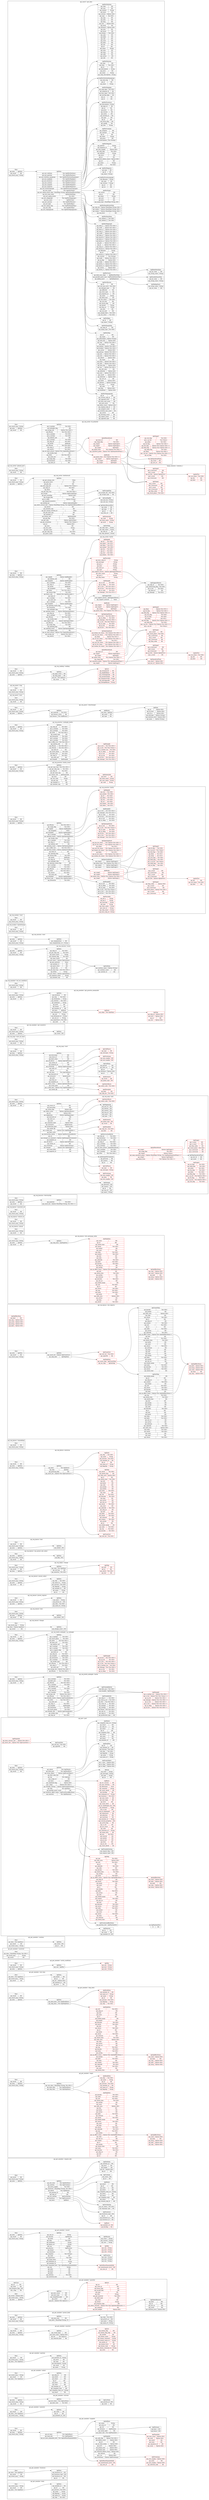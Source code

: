 digraph{rankdir=LR;subgraph cluster_0{label="api_get_member / deck";node[style="filled",color=white,style="solid",color=gray20];api_get_member__deck__Root[label="<Root> Root  | { api_result_msg | <api_result_msg> String } | { api_result | <api_result> i64 } | { api_data | <api_data> Vec\<ApiData\> }",shape=record];api_get_member__deck__ApiData;api_get_member__deck__Root:api_data->api_get_member__deck__ApiData:ApiData;api_get_member__deck__ApiData[label="<ApiData> ApiData  | { api_member_id | <api_member_id> i64 } | { api_id | <api_id> i64 } | { api_mission | <api_mission> Vec\<i64\> } | { api_name | <api_name> String } | { api_flagship | <api_flagship> String } | { api_name_id | <api_name_id> String } | { api_ship | <api_ship> Vec\<i64\> }",shape=record];}subgraph cluster_1{label="api_get_member / furniture";node[style="filled",color=white,style="solid",color=gray20];api_get_member__furniture__Root[label="<Root> Root  | { api_data | <api_data> Vec\<ApiData\> } | { api_result | <api_result> i64 } | { api_result_msg | <api_result_msg> String }",shape=record];api_get_member__furniture__ApiData;api_get_member__furniture__Root:api_data->api_get_member__furniture__ApiData:ApiData;api_get_member__furniture__ApiData[label="<ApiData> ApiData  | { api_furniture_id | <api_furniture_id> i64 } | { api_furniture_type | <api_furniture_type> i64 } | { api_furniture_no | <api_furniture_no> i64 } | { api_id | <api_id> i64 }",shape=record];}subgraph cluster_2{label="api_get_member / mapinfo";node[style="filled",color=white,style="solid",color=gray20];api_get_member__mapinfo__ApiPlaneInfo[label="<ApiPlaneInfo> ApiPlaneInfo  | { api_max_count | <api_max_count> Option\<i64\> } | { api_cond | <api_cond> Option\<i64\> } | { api_slotid | <api_slotid> i64 } | { api_state | <api_state> i64 } | { api_squadron_id | <api_squadron_id> i64 } | { api_count | <api_count> Option\<i64\> }",shape=record,color=red];api_get_member__mapinfo__Root[label="<Root> Root  | { api_result | <api_result> i64 } | { api_data | <api_data> ApiData } | { api_result_msg | <api_result_msg> String }",shape=record];api_get_member__mapinfo__ApiData;api_get_member__mapinfo__Root:api_data->api_get_member__mapinfo__ApiData:ApiData;api_get_member__mapinfo__ApiAirBaseExpandedInfo[label="<ApiAirBaseExpandedInfo> ApiAirBaseExpandedInfo  | { api_maintenance_level | <api_maintenance_level> i64 } | { api_area_id | <api_area_id> i64 }",shape=record,color=red];api_get_member__mapinfo__ApiDistance[label="<ApiDistance> ApiDistance  | { api_base | <api_base> i64 } | { api_bonus | <api_bonus> i64 }",shape=record];api_get_member__mapinfo__ApiData[label="<ApiData> ApiData  | { api_air_base | <api_air_base> Vec\<ApiAirBase\> } | { api_map_info | <api_map_info> Vec\<ApiMapInfo\> } | { api_air_base_expanded_info | <api_air_base_expanded_info> Vec\<ApiAirBaseExpandedInfo\> }",shape=record];api_get_member__mapinfo__ApiAirBase;api_get_member__mapinfo__ApiData:api_air_base->api_get_member__mapinfo__ApiAirBase:ApiAirBase;api_get_member__mapinfo__ApiMapInfo;api_get_member__mapinfo__ApiData:api_map_info->api_get_member__mapinfo__ApiMapInfo:ApiMapInfo;api_get_member__mapinfo__ApiData:api_air_base_expanded_info->api_get_member__mapinfo__ApiAirBaseExpandedInfo:ApiAirBaseExpandedInfo;api_get_member__mapinfo__ApiAirBase[label="<ApiAirBase> ApiAirBase  | { api_name | <api_name> String } | { api_area_id | <api_area_id> i64 } | { api_rid | <api_rid> i64 } | { api_distance | <api_distance> ApiDistance } | { api_action_kind | <api_action_kind> i64 } | { api_plane_info | <api_plane_info> Vec\<ApiPlaneInfo\> }",shape=record];api_get_member__mapinfo__ApiAirBase:api_distance->api_get_member__mapinfo__ApiDistance:ApiDistance;api_get_member__mapinfo__ApiAirBase:api_plane_info->api_get_member__mapinfo__ApiPlaneInfo:ApiPlaneInfo;api_get_member__mapinfo__ApiMapInfo[label="<ApiMapInfo> ApiMapInfo  | { api_sally_flag | <api_sally_flag> Option\<Vec\<i64\>\> } | { api_defeat_count | <api_defeat_count> Option\<i64\> } | { api_id | <api_id> i64 } | { api_air_base_decks | <api_air_base_decks> Option\<i64\> } | { api_m10 | <api_m10> Option\<i64\> } | { api_gauge_num | <api_gauge_num> Option\<i64\> } | { api_gauge_type | <api_gauge_type> Option\<i64\> } | { api_required_defeat_count | <api_required_defeat_count> Option\<i64\> } | { api_cleared | <api_cleared> i64 } | { api_s_no | <api_s_no> Option\<i64\> } | { api_eventmap | <api_eventmap> Option\<ApiEventmap\> }",shape=record];api_get_member__mapinfo__ApiEventmap;api_get_member__mapinfo__ApiMapInfo:api_eventmap->api_get_member__mapinfo__ApiEventmap:ApiEventmap;api_get_member__mapinfo__ApiEventmap[label="<ApiEventmap> ApiEventmap  | { api_now_maphp | <api_now_maphp> Option\<i64\> } | { api_state | <api_state> i64 } | { api_max_maphp | <api_max_maphp> Option\<i64\> } | { api_selected_rank | <api_selected_rank> i64 }",shape=record,color=red];}subgraph cluster_3{label="api_get_member / material";node[style="filled",color=white,style="solid",color=gray20];api_get_member__material__ApiData[label="<ApiData> ApiData  | { api_value | <api_value> i64 } | { api_id | <api_id> i64 } | { api_member_id | <api_member_id> i64 }",shape=record];api_get_member__material__Root[label="<Root> Root  | { api_result | <api_result> i64 } | { api_data | <api_data> Vec\<ApiData\> } | { api_result_msg | <api_result_msg> String }",shape=record];api_get_member__material__Root:api_data->api_get_member__material__ApiData:ApiData;}subgraph cluster_4{label="api_get_member / mission";node[style="filled",color=white,style="solid",color=gray20];api_get_member__mission__ApiListItem[label="<ApiListItem> ApiListItem  | { api_mission_id | <api_mission_id> i64 } | { api_state | <api_state> i64 }",shape=record];api_get_member__mission__ApiData[label="<ApiData> ApiData  | { api_list_items | <api_list_items> Vec\<ApiListItem\> } | { api_limit_time | <api_limit_time> Vec\<i64\> }",shape=record];api_get_member__mission__ApiData:api_list_items->api_get_member__mission__ApiListItem:ApiListItem;api_get_member__mission__Root[label="<Root> Root  | { api_data | <api_data> ApiData } | { api_result_msg | <api_result_msg> String } | { api_result | <api_result> i64 }",shape=record];api_get_member__mission__Root:api_data->api_get_member__mission__ApiData:ApiData;}subgraph cluster_5{label="api_get_member / ndock";node[style="filled",color=white,style="solid",color=gray20];api_get_member__ndock__Root[label="<Root> Root  | { api_result_msg | <api_result_msg> String } | { api_result | <api_result> i64 } | { api_data | <api_data> Vec\<ApiData\> }",shape=record];api_get_member__ndock__ApiData;api_get_member__ndock__Root:api_data->api_get_member__ndock__ApiData:ApiData;api_get_member__ndock__ApiData[label="<ApiData> ApiData  | { api_ship_id | <api_ship_id> i64 } | { api_item4 | <api_item4> i64 } | { api_item2 | <api_item2> i64 } | { api_id | <api_id> i64 } | { api_item1 | <api_item1> i64 } | { api_state | <api_state> i64 } | { api_member_id | <api_member_id> i64 } | { api_complete_time | <api_complete_time> i64 } | { api_complete_time_str | <api_complete_time_str> String } | { api_item3 | <api_item3> i64 }",shape=record];}subgraph cluster_6{label="api_get_member / payitem";node[style="filled",color=white,style="solid",color=gray20];api_get_member__payitem__Root[label="<Root> Root  | { api_result | <api_result> i64 } | { api_result_msg | <api_result_msg> String } | { api_data | <api_data> Vec\<ApiData\> }",shape=record];api_get_member__payitem__ApiData;api_get_member__payitem__Root:api_data->api_get_member__payitem__ApiData:ApiData;api_get_member__payitem__ApiData[label="<ApiData> ApiData  | { api_payitem_id | <api_payitem_id> String } | { api_price | <api_price> i64 } | { api_type | <api_type> i64 } | { api_description | <api_description> String } | { api_count | <api_count> i64 } | { api_name | <api_name> String }",shape=record];}subgraph cluster_7{label="api_get_member / practice";node[style="filled",color=white,style="solid",color=gray20];api_get_member__practice__ApiList[label="<ApiList> ApiList  | { api_enemy_flag | <api_enemy_flag> i64 } | { api_enemy_flag_ship | <api_enemy_flag_ship> i64 } | { api_medals | <api_medals> i64 } | { api_enemy_name | <api_enemy_name> String } | { api_enemy_comment | <api_enemy_comment> String } | { api_enemy_name_id | <api_enemy_name_id> String } | { api_enemy_id | <api_enemy_id> i64 } | { api_enemy_level | <api_enemy_level> i64 } | { api_enemy_rank | <api_enemy_rank> String } | { api_enemy_comment_id | <api_enemy_comment_id> String } | { api_state | <api_state> i64 }",shape=record,color=red];api_get_member__practice__ApiData[label="<ApiData> ApiData  | { api_create_kind | <api_create_kind> i64 } | { api_entry_limit | <api_entry_limit> Option\<i64\> } | { api_list | <api_list> Vec\<ApiList\> } | { api_selected_kind | <api_selected_kind> i64 }",shape=record];api_get_member__practice__ApiData:api_list->api_get_member__practice__ApiList:ApiList;api_get_member__practice__Root[label="<Root> Root  | { api_result | <api_result> i64 } | { api_data | <api_data> ApiData } | { api_result_msg | <api_result_msg> String }",shape=record];api_get_member__practice__Root:api_data->api_get_member__practice__ApiData:ApiData;}subgraph cluster_8{label="api_get_member / preset_deck";node[style="filled",color=white,style="solid",color=gray20];api_get_member__preset_deck__N[label="<N> N  | { api_ship | <api_ship> Vec\<i64\> } | { api_preset_no | <api_preset_no> i64 } | { api_name | <api_name> String } | { api_name_id | <api_name_id> String }",shape=record];api_get_member__preset_deck__ApiData[label="<ApiData> ApiData  | { api_max_num | <api_max_num> i64 } | { api_deck | <api_deck> HashMap\<String, N\> }",shape=record];api_get_member__preset_deck__ApiData:api_deck->api_get_member__preset_deck__N:N;api_get_member__preset_deck__Root[label="<Root> Root  | { api_data | <api_data> ApiData } | { api_result | <api_result> i64 } | { api_result_msg | <api_result_msg> String }",shape=record];api_get_member__preset_deck__Root:api_data->api_get_member__preset_deck__ApiData:ApiData;}subgraph cluster_9{label="api_get_member / questlist";node[style="filled",color=white,style="solid",color=gray20];api_get_member__questlist__ApiCList[label="<ApiCList> ApiCList  | { api_no | <api_no> i64 } | { api_state | <api_state> i64 } | { api_progress_flag | <api_progress_flag> i64 } | { api_c_flag | <api_c_flag> i64 }",shape=record];api_get_member__questlist__ApiData[label="<ApiData> ApiData  | { api_exec_count | <api_exec_count> i64 } | { api_exec_type | <api_exec_type> i64 } | { api_completed_kind | <api_completed_kind> i64 } | { api_count | <api_count> i64 } | { api_list | <api_list> Option\<Vec\<ApiList\>\> }",shape=record];api_get_member__questlist__ApiList;api_get_member__questlist__ApiData:api_list->api_get_member__questlist__ApiList:ApiList;api_get_member__questlist__Root[label="<Root> Root  | { api_result | <api_result> Option\<i64\> } | { api_result_msg | <api_result_msg> String } | { api_data | <api_data> ApiData }",shape=record];api_get_member__questlist__Root:api_data->api_get_member__questlist__ApiData:ApiData;api_get_member__questlist__ApiList[label="<ApiList> ApiList  | { api_no | <api_no> i64 } | { api_voice_id | <api_voice_id> i64 } | { api_bonus_flag | <api_bonus_flag> i64 } | { api_invalid_flag | <api_invalid_flag> i64 } | { api_type | <api_type> i64 } | { api_title | <api_title> String } | { api_get_material | <api_get_material> Vec\<i64\> } | { api_label_type | <api_label_type> i64 } | { api_state | <api_state> i64 } | { api_detail | <api_detail> String } | { api_progress_flag | <api_progress_flag> i64 } | { api_select_rewards | <api_select_rewards> Option\<Vec\<Vec\<ApiSelectRewards\>\>\> } | { api_category | <api_category> i64 } | { api_lost_badges | <api_lost_badges> Option\<i64\> }",shape=record,color=red];api_get_member__questlist__ApiSelectRewards;api_get_member__questlist__ApiList:api_select_rewards->api_get_member__questlist__ApiSelectRewards:ApiSelectRewards;api_get_member__questlist__ApiSelectRewards[label="<ApiSelectRewards> ApiSelectRewards  | { api_kind | <api_kind> i64 } | { api_no | <api_no> i64 } | { api_mst_id | <api_mst_id> i64 } | { api_count | <api_count> i64 } | { api_slotitem_level | <api_slotitem_level> Option\<i64\> }",shape=record];}subgraph cluster_10{label="api_get_member / record";node[style="filled",color=white,style="solid",color=gray20];api_get_member__record__Root[label="<Root> Root  | { api_data | <api_data> ApiData } | { api_result | <api_result> i64 } | { api_result_msg | <api_result_msg> String }",shape=record];api_get_member__record__ApiData;api_get_member__record__Root:api_data->api_get_member__record__ApiData:ApiData;api_get_member__record__ApiWar[label="<ApiWar> ApiWar  | { api_win | <api_win> String } | { api_lose | <api_lose> String } | { api_rate | <api_rate> String }",shape=record,color=red];api_get_member__record__ApiData[label="<ApiData> ApiData  | { api_cmt_id | <api_cmt_id> String } | { api_mission | <api_mission> ApiMission } | { api_deck | <api_deck> i64 } | { api_ship | <api_ship> Vec\<i64\> } | { api_nickname | <api_nickname> String } | { api_photo_url | <api_photo_url> String } | { api_war | <api_war> ApiWar } | { api_practice | <api_practice> ApiPractice } | { api_friend | <api_friend> i64 } | { api_furniture | <api_furniture> i64 } | { api_complate | <api_complate> Vec\<String\> } | { api_rank | <api_rank> i64 } | { api_experience | <api_experience> Vec\<i64\> } | { api_large_dock | <api_large_dock> i64 } | { api_nickname_id | <api_nickname_id> String } | { api_member_id | <api_member_id> i64 } | { api_air_base_expanded_info | <api_air_base_expanded_info> Vec\<ApiAirBaseExpandedInfo\> } | { api_cmt | <api_cmt> String } | { api_ndoc | <api_ndoc> i64 } | { api_level | <api_level> i64 } | { api_kdoc | <api_kdoc> i64 } | { api_slotitem | <api_slotitem> Vec\<i64\> } | { api_material_max | <api_material_max> i64 }",shape=record];api_get_member__record__ApiMission;api_get_member__record__ApiData:api_mission->api_get_member__record__ApiMission:ApiMission;api_get_member__record__ApiData:api_war->api_get_member__record__ApiWar:ApiWar;api_get_member__record__ApiPractice;api_get_member__record__ApiData:api_practice->api_get_member__record__ApiPractice:ApiPractice;api_get_member__record__ApiAirBaseExpandedInfo;api_get_member__record__ApiData:api_air_base_expanded_info->api_get_member__record__ApiAirBaseExpandedInfo:ApiAirBaseExpandedInfo;api_get_member__record__ApiPractice[label="<ApiPractice> ApiPractice  | { api_rate | <api_rate> String } | { api_lose | <api_lose> String } | { api_win | <api_win> String }",shape=record];api_get_member__record__ApiAirBaseExpandedInfo[label="<ApiAirBaseExpandedInfo> ApiAirBaseExpandedInfo  | { api_maintenance_level | <api_maintenance_level> i64 } | { api_area_id | <api_area_id> i64 }",shape=record,color=red];api_get_member__record__ApiMission[label="<ApiMission> ApiMission  | { api_count | <api_count> String } | { api_success | <api_success> String } | { api_rate | <api_rate> String }",shape=record];}subgraph cluster_11{label="api_get_member / require_info";node[style="filled",color=white,style="solid",color=gray20];api_get_member__require_info__ApiUseitem[label="<ApiUseitem> ApiUseitem  | { api_count | <api_count> i64 } | { api_id | <api_id> i64 }",shape=record];api_get_member__require_info__Root[label="<Root> Root  | { api_result | <api_result> i64 } | { api_result_msg | <api_result_msg> String } | { api_data | <api_data> ApiData }",shape=record];api_get_member__require_info__ApiData;api_get_member__require_info__Root:api_data->api_get_member__require_info__ApiData:ApiData;api_get_member__require_info__ApiData[label="<ApiData> ApiData  | { api_slot_item | <api_slot_item> Vec\<ApiSlotItem\> } | { api_useitem | <api_useitem> Vec\<ApiUseitem\> } | { api_extra_supply | <api_extra_supply> Vec\<i64\> } | { api_unsetslot | <api_unsetslot> HashMap\<String, Vec\<i64\>\> } | { api_kdock | <api_kdock> Vec\<ApiKdock\> } | { api_position_id | <api_position_id> i64 } | { api_skin_id | <api_skin_id> i64 } | { api_oss_setting | <api_oss_setting> ApiOssSetting } | { api_furniture | <api_furniture> Vec\<ApiFurniture\> } | { api_basic | <api_basic> ApiBasic }",shape=record];api_get_member__require_info__ApiSlotItem;api_get_member__require_info__ApiData:api_slot_item->api_get_member__require_info__ApiSlotItem:ApiSlotItem;api_get_member__require_info__ApiData:api_useitem->api_get_member__require_info__ApiUseitem:ApiUseitem;api_get_member__require_info__ApiKdock;api_get_member__require_info__ApiData:api_kdock->api_get_member__require_info__ApiKdock:ApiKdock;api_get_member__require_info__ApiOssSetting;api_get_member__require_info__ApiData:api_oss_setting->api_get_member__require_info__ApiOssSetting:ApiOssSetting;api_get_member__require_info__ApiFurniture;api_get_member__require_info__ApiData:api_furniture->api_get_member__require_info__ApiFurniture:ApiFurniture;api_get_member__require_info__ApiBasic;api_get_member__require_info__ApiData:api_basic->api_get_member__require_info__ApiBasic:ApiBasic;api_get_member__require_info__ApiFurniture[label="<ApiFurniture> ApiFurniture  | { api_furniture_type | <api_furniture_type> i64 } | { api_id | <api_id> i64 } | { api_furniture_no | <api_furniture_no> i64 } | { api_furniture_id | <api_furniture_id> i64 }",shape=record];api_get_member__require_info__ApiOssSetting[label="<ApiOssSetting> ApiOssSetting  | { api_oss_items | <api_oss_items> Vec\<i64\> } | { api_language_type | <api_language_type> i64 }",shape=record];api_get_member__require_info__ApiSlotItem[label="<ApiSlotItem> ApiSlotItem  | { api_slotitem_id | <api_slotitem_id> i64 } | { api_level | <api_level> i64 } | { api_locked | <api_locked> i64 } | { api_alv | <api_alv> Option\<i64\> } | { api_id | <api_id> i64 }",shape=record];api_get_member__require_info__ApiBasic[label="<ApiBasic> ApiBasic  | { api_member_id | <api_member_id> i64 } | { api_firstflag | <api_firstflag> i64 }",shape=record,color=red];api_get_member__require_info__ApiKdock[label="<ApiKdock> ApiKdock  | { api_item4 | <api_item4> i64 } | { api_id | <api_id> i64 } | { api_state | <api_state> i64 } | { api_item5 | <api_item5> i64 } | { api_complete_time_str | <api_complete_time_str> String } | { api_item1 | <api_item1> i64 } | { api_item3 | <api_item3> i64 } | { api_complete_time | <api_complete_time> i64 } | { api_item2 | <api_item2> i64 } | { api_created_ship_id | <api_created_ship_id> i64 }",shape=record];}subgraph cluster_12{label="api_get_member / ship3";node[style="filled",color=white,style="solid",color=gray20];api_get_member__ship3__ApiShipData[label="<ApiShipData> ApiShipData  | { api_kyouka | <api_kyouka> Vec\<i64\> } | { api_taiku | <api_taiku> Vec\<i64\> } | { api_slot | <api_slot> Vec\<i64\> } | { api_ndock_item | <api_ndock_item> Vec\<i64\> } | { api_nowhp | <api_nowhp> i64 } | { api_srate | <api_srate> i64 } | { api_sally_area | <api_sally_area> Option\<i64\> } | { api_fuel | <api_fuel> i64 } | { api_backs | <api_backs> i64 } | { api_sortno | <api_sortno> i64 } | { api_kaihi | <api_kaihi> Vec\<i64\> } | { api_slotnum | <api_slotnum> i64 } | { api_taisen | <api_taisen> Vec\<i64\> } | { api_locked_equip | <api_locked_equip> i64 } | { api_raisou | <api_raisou> Vec\<i64\> } | { api_cond | <api_cond> i64 } | { api_leng | <api_leng> i64 } | { api_onslot | <api_onslot> Vec\<i64\> } | { api_sakuteki | <api_sakuteki> Vec\<i64\> } | { api_exp | <api_exp> Vec\<i64\> } | { api_locked | <api_locked> i64 } | { api_sp_effect_items | <api_sp_effect_items> Option\<Vec\<ApiSpEffectItems\>\> } | { api_soku | <api_soku> i64 } | { api_slot_ex | <api_slot_ex> i64 } | { api_soukou | <api_soukou> Vec\<i64\> } | { api_lv | <api_lv> i64 } | { api_maxhp | <api_maxhp> i64 } | { api_ndock_time | <api_ndock_time> i64 } | { api_lucky | <api_lucky> Vec\<i64\> } | { api_karyoku | <api_karyoku> Vec\<i64\> } | { api_ship_id | <api_ship_id> i64 } | { api_bull | <api_bull> i64 } | { api_id | <api_id> i64 }",shape=record,color=red];api_get_member__ship3__ApiSpEffectItems;api_get_member__ship3__ApiShipData:api_sp_effect_items->api_get_member__ship3__ApiSpEffectItems:ApiSpEffectItems;api_get_member__ship3__ApiData[label="<ApiData> ApiData  | { api_slot_data | <api_slot_data> HashMap\<String, Vec\<i64\>\> } | { api_deck_data | <api_deck_data> Vec\<ApiDeckData\> } | { api_ship_data | <api_ship_data> Vec\<ApiShipData\> }",shape=record];api_get_member__ship3__ApiDeckData;api_get_member__ship3__ApiData:api_deck_data->api_get_member__ship3__ApiDeckData:ApiDeckData;api_get_member__ship3__ApiData:api_ship_data->api_get_member__ship3__ApiShipData:ApiShipData;api_get_member__ship3__Root[label="<Root> Root  | { api_result | <api_result> i64 } | { api_data | <api_data> ApiData } | { api_result_msg | <api_result_msg> String }",shape=record];api_get_member__ship3__Root:api_data->api_get_member__ship3__ApiData:ApiData;api_get_member__ship3__ApiSpEffectItems[label="<ApiSpEffectItems> ApiSpEffectItems  | { api_souk | <api_souk> Option\<i64\> } | { api_kind | <api_kind> i64 } | { api_houg | <api_houg> Option\<i64\> } | { api_kaih | <api_kaih> Option\<i64\> } | { api_raig | <api_raig> Option\<i64\> }",shape=record,color=red];api_get_member__ship3__ApiDeckData[label="<ApiDeckData> ApiDeckData  | { api_ship | <api_ship> Vec\<i64\> } | { api_name | <api_name> String } | { api_id | <api_id> i64 } | { api_mission | <api_mission> Vec\<i64\> } | { api_member_id | <api_member_id> i64 } | { api_name_id | <api_name_id> String } | { api_flagship | <api_flagship> String }",shape=record,color=red];}subgraph cluster_13{label="api_get_member / ship_deck";node[style="filled",color=white,style="solid",color=gray20];api_get_member__ship_deck__ApiShipData[label="<ApiShipData> ApiShipData  | { api_slot | <api_slot> Vec\<i64\> } | { api_ship_id | <api_ship_id> i64 } | { api_bull | <api_bull> i64 } | { api_srate | <api_srate> i64 } | { api_lv | <api_lv> i64 } | { api_locked_equip | <api_locked_equip> i64 } | { api_locked | <api_locked> i64 } | { api_karyoku | <api_karyoku> Vec\<i64\> } | { api_onslot | <api_onslot> Vec\<i64\> } | { api_fuel | <api_fuel> i64 } | { api_raisou | <api_raisou> Vec\<i64\> } | { api_id | <api_id> i64 } | { api_backs | <api_backs> i64 } | { api_taisen | <api_taisen> Vec\<i64\> } | { api_slotnum | <api_slotnum> i64 } | { api_ndock_item | <api_ndock_item> Vec\<i64\> } | { api_sally_area | <api_sally_area> Option\<i64\> } | { api_soku | <api_soku> i64 } | { api_sortno | <api_sortno> i64 } | { api_slot_ex | <api_slot_ex> i64 } | { api_exp | <api_exp> Vec\<i64\> } | { api_kyouka | <api_kyouka> Vec\<i64\> } | { api_lucky | <api_lucky> Vec\<i64\> } | { api_nowhp | <api_nowhp> i64 } | { api_sp_effect_items | <api_sp_effect_items> Option\<Vec\<ApiSpEffectItems\>\> } | { api_maxhp | <api_maxhp> i64 } | { api_kaihi | <api_kaihi> Vec\<i64\> } | { api_leng | <api_leng> i64 } | { api_soukou | <api_soukou> Vec\<i64\> } | { api_sakuteki | <api_sakuteki> Vec\<i64\> } | { api_taiku | <api_taiku> Vec\<i64\> } | { api_cond | <api_cond> i64 } | { api_ndock_time | <api_ndock_time> i64 }",shape=record,color=red];api_get_member__ship_deck__ApiSpEffectItems;api_get_member__ship_deck__ApiShipData:api_sp_effect_items->api_get_member__ship_deck__ApiSpEffectItems:ApiSpEffectItems;api_get_member__ship_deck__ApiSpEffectItems[label="<ApiSpEffectItems> ApiSpEffectItems  | { api_souk | <api_souk> Option\<i64\> } | { api_kind | <api_kind> i64 } | { api_raig | <api_raig> Option\<i64\> } | { api_kaih | <api_kaih> Option\<i64\> } | { api_houg | <api_houg> Option\<i64\> }",shape=record,color=red];api_get_member__ship_deck__ApiDeckData[label="<ApiDeckData> ApiDeckData  | { api_member_id | <api_member_id> i64 } | { api_name_id | <api_name_id> String } | { api_name | <api_name> String } | { api_id | <api_id> i64 } | { api_mission | <api_mission> Vec\<i64\> } | { api_flagship | <api_flagship> String } | { api_ship | <api_ship> Vec\<i64\> }",shape=record,color=red];api_get_member__ship_deck__Root[label="<Root> Root  | { api_result | <api_result> i64 } | { api_result_msg | <api_result_msg> String } | { api_data | <api_data> ApiData }",shape=record];api_get_member__ship_deck__ApiData;api_get_member__ship_deck__Root:api_data->api_get_member__ship_deck__ApiData:ApiData;api_get_member__ship_deck__ApiData[label="<ApiData> ApiData  | { api_deck_data | <api_deck_data> Vec\<ApiDeckData\> } | { api_ship_data | <api_ship_data> Vec\<ApiShipData\> }",shape=record];api_get_member__ship_deck__ApiData:api_deck_data->api_get_member__ship_deck__ApiDeckData:ApiDeckData;api_get_member__ship_deck__ApiData:api_ship_data->api_get_member__ship_deck__ApiShipData:ApiShipData;}subgraph cluster_14{label="api_get_member / slot_item";node[style="filled",color=white,style="solid",color=gray20];api_get_member__slot_item__Root[label="<Root> Root  | { api_data | <api_data> Vec\<ApiData\> } | { api_result_msg | <api_result_msg> String } | { api_result | <api_result> i64 }",shape=record];api_get_member__slot_item__ApiData;api_get_member__slot_item__Root:api_data->api_get_member__slot_item__ApiData:ApiData;api_get_member__slot_item__ApiData[label="<ApiData> ApiData  | { api_locked | <api_locked> i64 } | { api_id | <api_id> i64 } | { api_alv | <api_alv> Option\<i64\> } | { api_slotitem_id | <api_slotitem_id> i64 } | { api_level | <api_level> i64 }",shape=record];}subgraph cluster_15{label="api_get_member / sortie_conditions";node[style="filled",color=white,style="solid",color=gray20];api_get_member__sortie_conditions__ApiData[label="<ApiData> ApiData  | { api_war | <api_war> ApiWar }",shape=record];api_get_member__sortie_conditions__ApiWar;api_get_member__sortie_conditions__ApiData:api_war->api_get_member__sortie_conditions__ApiWar:ApiWar;api_get_member__sortie_conditions__ApiWar[label="<ApiWar> ApiWar  | { api_win | <api_win> String } | { api_lose | <api_lose> String } | { api_rate | <api_rate> String }",shape=record,color=red];api_get_member__sortie_conditions__Root[label="<Root> Root  | { api_result | <api_result> i64 } | { api_result_msg | <api_result_msg> String } | { api_data | <api_data> ApiData }",shape=record];api_get_member__sortie_conditions__Root:api_data->api_get_member__sortie_conditions__ApiData:ApiData;}subgraph cluster_16{label="api_get_member / unsetslot";node[style="filled",color=white,style="solid",color=gray20];api_get_member__unsetslot__Root[label="<Root> Root  | { api_data | <api_data> HashMap\<String, Vec\<i64\>\> } | { api_result_msg | <api_result_msg> String } | { api_result | <api_result> i64 }",shape=record];}subgraph cluster_17{label="api_get_member / useitem";node[style="filled",color=white,style="solid",color=gray20];api_get_member__useitem__ApiData[label="<ApiData> ApiData  | { api_count | <api_count> i64 } | { api_id | <api_id> i64 }",shape=record];api_get_member__useitem__Root[label="<Root> Root  | { api_data | <api_data> Vec\<ApiData\> } | { api_result | <api_result> i64 } | { api_result_msg | <api_result_msg> String }",shape=record];api_get_member__useitem__Root:api_data->api_get_member__useitem__ApiData:ApiData;}subgraph cluster_18{label="api_port / port";node[style="filled",color=white,style="solid",color=gray20];api_port__port__ApiNdock[label="<ApiNdock> ApiNdock  | { api_complete_time_str | <api_complete_time_str> String } | { api_item3 | <api_item3> i64 } | { api_ship_id | <api_ship_id> i64 } | { api_item1 | <api_item1> i64 } | { api_id | <api_id> i64 } | { api_complete_time | <api_complete_time> i64 } | { api_item4 | <api_item4> i64 } | { api_state | <api_state> i64 } | { api_item2 | <api_item2> i64 } | { api_member_id | <api_member_id> i64 }",shape=record];api_port__port__ApiFurnitureAffectItems[label="<ApiFurnitureAffectItems> ApiFurnitureAffectItems  | { api_payitem_dict | <api_payitem_dict> ApiPayitemDict }",shape=record];api_port__port__ApiPayitemDict;api_port__port__ApiFurnitureAffectItems:api_payitem_dict->api_port__port__ApiPayitemDict:ApiPayitemDict;api_port__port__ApiShip[label="<ApiShip> ApiShip  | { api_exp | <api_exp> Vec\<i64\> } | { api_sally_area | <api_sally_area> Option\<i64\> } | { api_slot | <api_slot> Vec\<i64\> } | { api_id | <api_id> i64 } | { api_sakuteki | <api_sakuteki> Vec\<i64\> } | { api_soku | <api_soku> i64 } | { api_kyouka | <api_kyouka> Vec\<i64\> } | { api_ndock_item | <api_ndock_item> Vec\<i64\> } | { api_nowhp | <api_nowhp> i64 } | { api_lucky | <api_lucky> Vec\<i64\> } | { api_sp_effect_items | <api_sp_effect_items> Option\<Vec\<ApiSpEffectItem\>\> } | { api_ship_id | <api_ship_id> i64 } | { api_onslot | <api_onslot> Vec\<i64\> } | { api_backs | <api_backs> i64 } | { api_cond | <api_cond> i64 } | { api_lv | <api_lv> i64 } | { api_maxhp | <api_maxhp> i64 } | { api_kaihi | <api_kaihi> Vec\<i64\> } | { api_sortno | <api_sortno> i64 } | { api_bull | <api_bull> i64 } | { api_locked_equip | <api_locked_equip> i64 } | { api_soukou | <api_soukou> Vec\<i64\> } | { api_slot_ex | <api_slot_ex> i64 } | { api_fuel | <api_fuel> i64 } | { api_karyoku | <api_karyoku> Vec\<i64\> } | { api_raisou | <api_raisou> Vec\<i64\> } | { api_taiku | <api_taiku> Vec\<i64\> } | { api_locked | <api_locked> i64 } | { api_srate | <api_srate> i64 } | { api_taisen | <api_taisen> Vec\<i64\> } | { api_leng | <api_leng> i64 } | { api_slotnum | <api_slotnum> i64 } | { api_ndock_time | <api_ndock_time> i64 }",shape=record,color=red];api_port__port__ApiSpEffectItem;api_port__port__ApiShip:api_sp_effect_items->api_port__port__ApiSpEffectItem:ApiSpEffectItem;api_port__port__ApiPlaneInfo[label="<ApiPlaneInfo> ApiPlaneInfo  | { api_base_convert_slot | <api_base_convert_slot> Option\<Vec\<i64\>\> } | { api_unset_slot | <api_unset_slot> Option\<Vec\<ApiUnsetSlot\>\> }",shape=record,color=red];api_port__port__ApiUnsetSlot;api_port__port__ApiPlaneInfo:api_unset_slot->api_port__port__ApiUnsetSlot:ApiUnsetSlot;api_port__port__ApiBasic[label="<ApiBasic> ApiBasic  | { api_ms_success | <api_ms_success> i64 } | { api_max_slotitem | <api_max_slotitem> i64 } | { api_fleetname | <api_fleetname> Value } | { api_comment | <api_comment> String } | { api_count_ndock | <api_count_ndock> i64 } | { api_firstflag | <api_firstflag> i64 } | { api_nickname_id | <api_nickname_id> String } | { api_furniture | <api_furniture> Vec\<i64\> } | { api_max_chara | <api_max_chara> i64 } | { api_max_kagu | <api_max_kagu> i64 } | { api_level | <api_level> i64 } | { api_count_deck | <api_count_deck> i64 } | { api_pt_challenged_win | <api_pt_challenged_win> i64 } | { api_nickname | <api_nickname> String } | { api_st_lose | <api_st_lose> i64 } | { api_pt_challenged | <api_pt_challenged> i64 } | { api_experience | <api_experience> i64 } | { api_playtime | <api_playtime> i64 } | { api_starttime | <api_starttime> i64 } | { api_member_id | <api_member_id> String } | { api_tutorial_progress | <api_tutorial_progress> i64 } | { api_active_flag | <api_active_flag> i64 } | { api_st_win | <api_st_win> i64 } | { api_ms_count | <api_ms_count> i64 } | { api_rank | <api_rank> i64 } | { api_comment_id | <api_comment_id> String } | { api_large_dock | <api_large_dock> i64 } | { api_pvp | <api_pvp> Vec\<i64\> } | { api_tutorial | <api_tutorial> i64 } | { api_medals | <api_medals> i64 } | { api_pt_lose | <api_pt_lose> i64 } | { api_fcoin | <api_fcoin> i64 } | { api_pt_win | <api_pt_win> i64 } | { api_count_kdock | <api_count_kdock> i64 }",shape=record,color=red];api_port__port__ApiSpEffectItem[label="<ApiSpEffectItem> ApiSpEffectItem  | { api_souk | <api_souk> Option\<i64\> } | { api_kaih | <api_kaih> Option\<i64\> } | { api_kind | <api_kind> i64 } | { api_raig | <api_raig> Option\<i64\> } | { api_houg | <api_houg> Option\<i64\> }",shape=record,color=red];api_port__port__ApiFriendlySetting[label="<ApiFriendlySetting> ApiFriendlySetting  | { api_request_flag | <api_request_flag> i64 } | { api_request_type | <api_request_type> i64 }",shape=record];api_port__port__ApiLog[label="<ApiLog> ApiLog  | { api_state | <api_state> String } | { api_message | <api_message> String } | { api_type | <api_type> String } | { api_no | <api_no> i64 }",shape=record];api_port__port__ApiUnsetSlot[label="<ApiUnsetSlot> ApiUnsetSlot  | { api_slot_list | <api_slot_list> Vec\<i64\> } | { api_type3No | <api_type3No> i64 }",shape=record];api_port__port__Root[label="<Root> Root  | { api_data | <api_data> ApiData } | { api_result_msg | <api_result_msg> String } | { api_result | <api_result> i64 }",shape=record];api_port__port__ApiData;api_port__port__Root:api_data->api_port__port__ApiData:ApiData;api_port__port__ApiEventObject[label="<ApiEventObject> ApiEventObject  | { api_c_num | <api_c_num> Option\<i64\> } | { api_m_flag | <api_m_flag> Option\<i64\> } | { api_m_flag2 | <api_m_flag2> Option\<i64\> }",shape=record];api_port__port__ApiMaterial[label="<ApiMaterial> ApiMaterial  | { api_id | <api_id> i64 } | { api_value | <api_value> i64 } | { api_member_id | <api_member_id> i64 }",shape=record];api_port__port__ApiPayitemDict[label="<ApiPayitemDict> ApiPayitemDict  | { 21 | <21> i64 }",shape=record];api_port__port__ApiDeckPort[label="<ApiDeckPort> ApiDeckPort  | { api_id | <api_id> i64 } | { api_member_id | <api_member_id> i64 } | { api_mission | <api_mission> Vec\<i64\> } | { api_ship | <api_ship> Vec\<i64\> } | { api_flagship | <api_flagship> String } | { api_name | <api_name> String } | { api_name_id | <api_name_id> String }",shape=record];api_port__port__ApiData[label="<ApiData> ApiData  | { api_ndock | <api_ndock> Vec\<ApiNdock\> } | { api_deck_port | <api_deck_port> Vec\<ApiDeckPort\> } | { api_event_object | <api_event_object> Option\<ApiEventObject\> } | { api_dest_ship_slot | <api_dest_ship_slot> i64 } | { api_log | <api_log> Vec\<ApiLog\> } | { api_p_bgm_id | <api_p_bgm_id> i64 } | { api_basic | <api_basic> ApiBasic } | { api_combined_flag | <api_combined_flag> Option\<i64\> } | { api_c_flags | <api_c_flags> Option\<Vec\<i64\>\> } | { api_friendly_setting | <api_friendly_setting> Option\<ApiFriendlySetting\> } | { api_ship | <api_ship> Vec\<ApiShip\> } | { api_parallel_quest_count | <api_parallel_quest_count> i64 } | { api_furniture_affect_items | <api_furniture_affect_items> ApiFurnitureAffectItems } | { api_material | <api_material> Vec\<ApiMaterial\> }",shape=record];api_port__port__ApiData:api_ndock->api_port__port__ApiNdock:ApiNdock;api_port__port__ApiData:api_deck_port->api_port__port__ApiDeckPort:ApiDeckPort;api_port__port__ApiData:api_event_object->api_port__port__ApiEventObject:ApiEventObject;api_port__port__ApiData:api_log->api_port__port__ApiLog:ApiLog;api_port__port__ApiData:api_basic->api_port__port__ApiBasic:ApiBasic;api_port__port__ApiData:api_friendly_setting->api_port__port__ApiFriendlySetting:ApiFriendlySetting;api_port__port__ApiData:api_ship->api_port__port__ApiShip:ApiShip;api_port__port__ApiData:api_furniture_affect_items->api_port__port__ApiFurnitureAffectItems:ApiFurnitureAffectItems;api_port__port__ApiData:api_material->api_port__port__ApiMaterial:ApiMaterial;}subgraph cluster_19{label="api_req_battle_midnight / battle";node[style="filled",color=white,style="solid",color=gray20];api_req_battle_midnight__battle__ApiFriendlyInfo[label="<ApiFriendlyInfo> ApiFriendlyInfo  | { api_ship_lv | <api_ship_lv> Vec\<i64\> } | { api_voice_p_no | <api_voice_p_no> Vec\<i64\> } | { api_Slot | <api_Slot> Vec\<Vec\<i64\>\> } | { api_voice_id | <api_voice_id> Vec\<i64\> } | { api_maxhps | <api_maxhps> Vec\<i64\> } | { api_nowhps | <api_nowhps> Vec\<i64\> } | { api_Param | <api_Param> Vec\<Vec\<i64\>\> } | { api_slot_ex | <api_slot_ex> Vec\<i64\> } | { api_ship_id | <api_ship_id> Vec\<i64\> } | { api_production_type | <api_production_type> i64 }",shape=record];api_req_battle_midnight__battle__Root[label="<Root> Root  | { api_data | <api_data> ApiData } | { api_result_msg | <api_result_msg> String } | { api_result | <api_result> i64 }",shape=record];api_req_battle_midnight__battle__ApiData;api_req_battle_midnight__battle__Root:api_data->api_req_battle_midnight__battle__ApiData:ApiData;api_req_battle_midnight__battle__ApiHougeki[label="<ApiHougeki> ApiHougeki  | { api_n_mother_list | <api_n_mother_list> Option\<Vec\<i64\>\> } | { api_si_list | <api_si_list> Option\<Vec\<Vec\<Value\>\>\> } | { api_sp_list | <api_sp_list> Option\<Vec\<i64\>\> } | { api_damage | <api_damage> Option\<Vec\<Vec\<f64\>\>\> } | { api_at_list | <api_at_list> Option\<Vec\<i64\>\> } | { api_cl_list | <api_cl_list> Option\<Vec\<Vec\<i64\>\>\> } | { api_at_eflag | <api_at_eflag> Option\<Vec\<i64\>\> } | { api_df_list | <api_df_list> Option\<Vec\<Vec\<i64\>\>\> }",shape=record,color=red];api_req_battle_midnight__battle__ApiFriendlyBattle[label="<ApiFriendlyBattle> ApiFriendlyBattle  | { api_flare_pos | <api_flare_pos> Vec\<i64\> } | { api_hougeki | <api_hougeki> ApiHougeki }",shape=record];api_req_battle_midnight__battle__ApiFriendlyBattle:api_hougeki->api_req_battle_midnight__battle__ApiHougeki:ApiHougeki;api_req_battle_midnight__battle__ApiData[label="<ApiData> ApiData  | { api_f_nowhps | <api_f_nowhps> Vec\<i64\> } | { api_flare_pos | <api_flare_pos> Vec\<i64\> } | { api_eParam | <api_eParam> Vec\<Vec\<i64\>\> } | { api_e_maxhps | <api_e_maxhps> Vec\<i64\> } | { api_balloon_cell | <api_balloon_cell> i64 } | { api_e_nowhps | <api_e_nowhps> Vec\<i64\> } | { api_deck_id | <api_deck_id> i64 } | { api_f_maxhps | <api_f_maxhps> Vec\<i64\> } | { api_escape_idx | <api_escape_idx> Option\<Vec\<i64\>\> } | { api_fParam | <api_fParam> Vec\<Vec\<i64\>\> } | { api_friendly_battle | <api_friendly_battle> Option\<ApiFriendlyBattle\> } | { api_eSlot | <api_eSlot> Vec\<Vec\<i64\>\> } | { api_atoll_cell | <api_atoll_cell> i64 } | { api_ship_lv | <api_ship_lv> Vec\<i64\> } | { api_hougeki | <api_hougeki> ApiHougeki } | { api_formation | <api_formation> Vec\<i64\> } | { api_touch_plane | <api_touch_plane> Vec\<i64\> } | { api_friendly_info | <api_friendly_info> Option\<ApiFriendlyInfo\> } | { api_smoke_type | <api_smoke_type> i64 } | { api_ship_ke | <api_ship_ke> Vec\<i64\> }",shape=record];api_req_battle_midnight__battle__ApiData:api_friendly_battle->api_req_battle_midnight__battle__ApiFriendlyBattle:ApiFriendlyBattle;api_req_battle_midnight__battle__ApiData:api_hougeki->api_req_battle_midnight__battle__ApiHougeki:ApiHougeki;api_req_battle_midnight__battle__ApiData:api_friendly_info->api_req_battle_midnight__battle__ApiFriendlyInfo:ApiFriendlyInfo;}subgraph cluster_20{label="api_req_battle_midnight / sp_midnight";node[style="filled",color=white,style="solid",color=gray20];api_req_battle_midnight__sp_midnight__ApiData[label="<ApiData> ApiData  | { api_e_maxhps | <api_e_maxhps> Vec\<i64\> } | { api_touch_plane | <api_touch_plane> Vec\<i64\> } | { api_eSlot | <api_eSlot> Vec\<Vec\<i64\>\> } | { api_flare_pos | <api_flare_pos> Vec\<i64\> } | { api_balloon_cell | <api_balloon_cell> i64 } | { api_f_nowhps | <api_f_nowhps> Vec\<i64\> } | { api_e_nowhps | <api_e_nowhps> Vec\<i64\> } | { api_n_support_flag | <api_n_support_flag> i64 } | { api_deck_id | <api_deck_id> i64 } | { api_ship_ke | <api_ship_ke> Vec\<i64\> } | { api_hougeki | <api_hougeki> ApiHougeki } | { api_formation | <api_formation> Vec\<i64\> } | { api_f_maxhps | <api_f_maxhps> Vec\<i64\> } | { api_smoke_type | <api_smoke_type> i64 } | { api_eParam | <api_eParam> Vec\<Vec\<i64\>\> } | { api_ship_lv | <api_ship_lv> Vec\<i64\> } | { api_atoll_cell | <api_atoll_cell> i64 } | { api_escape_idx | <api_escape_idx> Option\<Vec\<i64\>\> } | { api_fParam | <api_fParam> Vec\<Vec\<i64\>\> }",shape=record];api_req_battle_midnight__sp_midnight__ApiHougeki;api_req_battle_midnight__sp_midnight__ApiData:api_hougeki->api_req_battle_midnight__sp_midnight__ApiHougeki:ApiHougeki;api_req_battle_midnight__sp_midnight__ApiHougeki[label="<ApiHougeki> ApiHougeki  | { api_df_list | <api_df_list> Vec\<Vec\<i64\>\> } | { api_sp_list | <api_sp_list> Vec\<i64\> } | { api_cl_list | <api_cl_list> Vec\<Vec\<i64\>\> } | { api_si_list | <api_si_list> Vec\<Vec\<Value\>\> } | { api_n_mother_list | <api_n_mother_list> Vec\<i64\> } | { api_damage | <api_damage> Vec\<Vec\<f64\>\> } | { api_at_list | <api_at_list> Vec\<i64\> } | { api_at_eflag | <api_at_eflag> Vec\<i64\> }",shape=record,color=red];api_req_battle_midnight__sp_midnight__Root[label="<Root> Root  | { api_result | <api_result> i64 } | { api_data | <api_data> ApiData } | { api_result_msg | <api_result_msg> String }",shape=record];api_req_battle_midnight__sp_midnight__Root:api_data->api_req_battle_midnight__sp_midnight__ApiData:ApiData;}subgraph cluster_21{label="api_req_hensei / change";node[style="filled",color=white,style="solid",color=gray20];api_req_hensei__change__ApiData[label="<ApiData> ApiData  | { api_change_count | <api_change_count> i64 }",shape=record];api_req_hensei__change__Root[label="<Root> Root  | { api_result_msg | <api_result_msg> String } | { api_data | <api_data> Option\<ApiData\> } | { api_result | <api_result> i64 }",shape=record];api_req_hensei__change__Root:api_data->api_req_hensei__change__ApiData:ApiData;}subgraph cluster_22{label="api_req_hensei / lock";node[style="filled",color=white,style="solid",color=gray20];api_req_hensei__lock__Root[label="<Root> Root  | { api_result_msg | <api_result_msg> String } | { api_data | <api_data> ApiData } | { api_result | <api_result> i64 }",shape=record];api_req_hensei__lock__ApiData;api_req_hensei__lock__Root:api_data->api_req_hensei__lock__ApiData:ApiData;api_req_hensei__lock__ApiData[label="<ApiData> ApiData  | { api_locked | <api_locked> i64 }",shape=record];}subgraph cluster_23{label="api_req_hensei / preset_register";node[style="filled",color=white,style="solid",color=gray20];api_req_hensei__preset_register__Root[label="<Root> Root  | { api_result | <api_result> i64 } | { api_result_msg | <api_result_msg> String } | { api_data | <api_data> ApiData }",shape=record];api_req_hensei__preset_register__ApiData;api_req_hensei__preset_register__Root:api_data->api_req_hensei__preset_register__ApiData:ApiData;api_req_hensei__preset_register__ApiData[label="<ApiData> ApiData  | { api_name | <api_name> String } | { api_preset_no | <api_preset_no> i64 } | { api_ship | <api_ship> Vec\<i64\> } | { api_name_id | <api_name_id> String }",shape=record];}subgraph cluster_24{label="api_req_hensei / preset_select";node[style="filled",color=white,style="solid",color=gray20];api_req_hensei__preset_select__ApiData[label="<ApiData> ApiData  | { api_ship | <api_ship> Vec\<i64\> } | { api_name_id | <api_name_id> String } | { api_mission | <api_mission> Vec\<i64\> } | { api_flagship | <api_flagship> String } | { api_member_id | <api_member_id> i64 } | { api_name | <api_name> String } | { api_id | <api_id> i64 }",shape=record];api_req_hensei__preset_select__Root[label="<Root> Root  | { api_result_msg | <api_result_msg> String } | { api_data | <api_data> ApiData } | { api_result | <api_result> i64 }",shape=record];api_req_hensei__preset_select__Root:api_data->api_req_hensei__preset_select__ApiData:ApiData;}subgraph cluster_25{label="api_req_hokyu / charge";node[style="filled",color=white,style="solid",color=gray20];api_req_hokyu__charge__ApiData[label="<ApiData> ApiData  | { api_ship | <api_ship> Vec\<ApiShip\> } | { api_use_bou | <api_use_bou> i64 } | { api_material | <api_material> Vec\<i64\> }",shape=record];api_req_hokyu__charge__ApiShip;api_req_hokyu__charge__ApiData:api_ship->api_req_hokyu__charge__ApiShip:ApiShip;api_req_hokyu__charge__Root[label="<Root> Root  | { api_result_msg | <api_result_msg> String } | { api_result | <api_result> i64 } | { api_data | <api_data> ApiData }",shape=record];api_req_hokyu__charge__Root:api_data->api_req_hokyu__charge__ApiData:ApiData;api_req_hokyu__charge__ApiShip[label="<ApiShip> ApiShip  | { api_bull | <api_bull> i64 } | { api_id | <api_id> i64 } | { api_onslot | <api_onslot> Vec\<i64\> } | { api_fuel | <api_fuel> i64 }",shape=record,color=red];}subgraph cluster_26{label="api_req_kaisou / can_preset_slot_select";node[style="filled",color=white,style="solid",color=gray20];api_req_kaisou__can_preset_slot_select__Root[label="<Root> Root  | { api_data | <api_data> ApiData } | { api_result_msg | <api_result_msg> String } | { api_result | <api_result> i64 }",shape=record];api_req_kaisou__can_preset_slot_select__ApiData;api_req_kaisou__can_preset_slot_select__Root:api_data->api_req_kaisou__can_preset_slot_select__ApiData:ApiData;api_req_kaisou__can_preset_slot_select__ApiData[label="<ApiData> ApiData  | { api_flag | <api_flag> i64 }",shape=record];}subgraph cluster_27{label="api_req_kaisou / lock";node[style="filled",color=white,style="solid",color=gray20];api_req_kaisou__lock__ApiData[label="<ApiData> ApiData  | { api_locked | <api_locked> i64 }",shape=record];api_req_kaisou__lock__Root[label="<Root> Root  | { api_result | <api_result> i64 } | { api_result_msg | <api_result_msg> String } | { api_data | <api_data> ApiData }",shape=record];api_req_kaisou__lock__Root:api_data->api_req_kaisou__lock__ApiData:ApiData;}subgraph cluster_28{label="api_req_kaisou / powerup";node[style="filled",color=white,style="solid",color=gray20];api_req_kaisou__powerup__ApiUnsetList[label="<ApiUnsetList> ApiUnsetList  | { api_slot_list | <api_slot_list> Vec\<i64\> }",shape=record,color=red];api_req_kaisou__powerup__ApiData[label="<ApiData> ApiData  | { api_deck | <api_deck> Vec\<ApiDeck\> } | { api_ship | <api_ship> ApiShip } | { api_powerup_flag | <api_powerup_flag> i64 } | { api_unset_list | <api_unset_list> Option\<Vec\<ApiUnsetList\>\> }",shape=record];api_req_kaisou__powerup__ApiDeck;api_req_kaisou__powerup__ApiData:api_deck->api_req_kaisou__powerup__ApiDeck:ApiDeck;api_req_kaisou__powerup__ApiShip;api_req_kaisou__powerup__ApiData:api_ship->api_req_kaisou__powerup__ApiShip:ApiShip;api_req_kaisou__powerup__ApiData:api_unset_list->api_req_kaisou__powerup__ApiUnsetList:ApiUnsetList;api_req_kaisou__powerup__ApiDeck[label="<ApiDeck> ApiDeck  | { api_ship | <api_ship> Vec\<i64\> } | { api_name | <api_name> String } | { api_mission | <api_mission> Vec\<i64\> } | { api_member_id | <api_member_id> i64 } | { api_id | <api_id> i64 } | { api_name_id | <api_name_id> String } | { api_flagship | <api_flagship> String }",shape=record,color=red];api_req_kaisou__powerup__Root[label="<Root> Root  | { api_result | <api_result> i64 } | { api_data | <api_data> ApiData } | { api_result_msg | <api_result_msg> String }",shape=record];api_req_kaisou__powerup__Root:api_data->api_req_kaisou__powerup__ApiData:ApiData;api_req_kaisou__powerup__ApiShip[label="<ApiShip> ApiShip  | { api_raisou | <api_raisou> Vec\<i64\> } | { api_ndock_time | <api_ndock_time> i64 } | { api_sally_area | <api_sally_area> Option\<i64\> } | { api_lv | <api_lv> i64 } | { api_ndock_item | <api_ndock_item> Vec\<i64\> } | { api_fuel | <api_fuel> i64 } | { api_backs | <api_backs> i64 } | { api_soku | <api_soku> i64 } | { api_maxhp | <api_maxhp> i64 } | { api_locked | <api_locked> i64 } | { api_lucky | <api_lucky> Vec\<i64\> } | { api_cond | <api_cond> i64 } | { api_slot | <api_slot> Vec\<i64\> } | { api_karyoku | <api_karyoku> Vec\<i64\> } | { api_leng | <api_leng> i64 } | { api_sortno | <api_sortno> i64 } | { api_slot_ex | <api_slot_ex> i64 } | { api_taisen | <api_taisen> Vec\<i64\> } | { api_srate | <api_srate> i64 } | { api_sakuteki | <api_sakuteki> Vec\<i64\> } | { api_ship_id | <api_ship_id> i64 } | { api_bull | <api_bull> i64 } | { api_kaihi | <api_kaihi> Vec\<i64\> } | { api_onslot | <api_onslot> Vec\<i64\> } | { api_slotnum | <api_slotnum> i64 } | { api_soukou | <api_soukou> Vec\<i64\> } | { api_nowhp | <api_nowhp> i64 } | { api_id | <api_id> i64 } | { api_locked_equip | <api_locked_equip> i64 } | { api_taiku | <api_taiku> Vec\<i64\> } | { api_exp | <api_exp> Vec\<i64\> } | { api_kyouka | <api_kyouka> Vec\<i64\> }",shape=record,color=red];}subgraph cluster_29{label="api_req_kaisou / remodeling";node[style="filled",color=white,style="solid",color=gray20];api_req_kaisou__remodeling__Root[label="<Root> Root  | { api_result | <api_result> i64 } | { api_result_msg | <api_result_msg> String }",shape=record];}subgraph cluster_30{label="api_req_kaisou / slot_deprive";node[style="filled",color=white,style="solid",color=gray20];api_req_kaisou__slot_deprive__ApiSpEffectItems[label="<ApiSpEffectItems> ApiSpEffectItems  | { api_kaih | <api_kaih> Option\<i64\> } | { api_houg | <api_houg> Option\<i64\> } | { api_souk | <api_souk> Option\<i64\> } | { api_kind | <api_kind> i64 } | { api_raig | <api_raig> Option\<i64\> }",shape=record,color=red];api_req_kaisou__slot_deprive__ApiUnsetList[label="<ApiUnsetList> ApiUnsetList  | { api_slot_list | <api_slot_list> Vec\<i64\> } | { api_type3No | <api_type3No> i64 }",shape=record,color=red];api_req_kaisou__slot_deprive__ApiShipData[label="<ApiShipData> ApiShipData  | { api_unset_ship | <api_unset_ship> ApiUnsetShip } | { api_set_ship | <api_set_ship> ApiSetShip }",shape=record,color=red];api_req_kaisou__slot_deprive__ApiUnsetShip;api_req_kaisou__slot_deprive__ApiShipData:api_unset_ship->api_req_kaisou__slot_deprive__ApiUnsetShip:ApiUnsetShip;api_req_kaisou__slot_deprive__ApiSetShip;api_req_kaisou__slot_deprive__ApiShipData:api_set_ship->api_req_kaisou__slot_deprive__ApiSetShip:ApiSetShip;api_req_kaisou__slot_deprive__ApiData[label="<ApiData> ApiData  | { api_unset_list | <api_unset_list> Option\<ApiUnsetList\> } | { api_ship_data | <api_ship_data> ApiShipData }",shape=record];api_req_kaisou__slot_deprive__ApiData:api_unset_list->api_req_kaisou__slot_deprive__ApiUnsetList:ApiUnsetList;api_req_kaisou__slot_deprive__ApiData:api_ship_data->api_req_kaisou__slot_deprive__ApiShipData:ApiShipData;api_req_kaisou__slot_deprive__ApiUnsetShip[label="<ApiUnsetShip> ApiUnsetShip  | { api_kyouka | <api_kyouka> Vec\<i64\> } | { api_locked | <api_locked> i64 } | { api_sally_area | <api_sally_area> Option\<i64\> } | { api_soku | <api_soku> i64 } | { api_onslot | <api_onslot> Vec\<i64\> } | { api_lv | <api_lv> i64 } | { api_ship_id | <api_ship_id> i64 } | { api_soukou | <api_soukou> Vec\<i64\> } | { api_slot | <api_slot> Vec\<i64\> } | { api_id | <api_id> i64 } | { api_taiku | <api_taiku> Vec\<i64\> } | { api_sortno | <api_sortno> i64 } | { api_sakuteki | <api_sakuteki> Vec\<i64\> } | { api_sp_effect_items | <api_sp_effect_items> Option\<Vec\<ApiSpEffectItems\>\> } | { api_fuel | <api_fuel> i64 } | { api_exp | <api_exp> Vec\<i64\> } | { api_ndock_item | <api_ndock_item> Vec\<i64\> } | { api_backs | <api_backs> i64 } | { api_cond | <api_cond> i64 } | { api_raisou | <api_raisou> Vec\<i64\> } | { api_slotnum | <api_slotnum> i64 } | { api_leng | <api_leng> i64 } | { api_bull | <api_bull> i64 } | { api_srate | <api_srate> i64 } | { api_nowhp | <api_nowhp> i64 } | { api_kaihi | <api_kaihi> Vec\<i64\> } | { api_maxhp | <api_maxhp> i64 } | { api_slot_ex | <api_slot_ex> i64 } | { api_locked_equip | <api_locked_equip> i64 } | { api_lucky | <api_lucky> Vec\<i64\> } | { api_karyoku | <api_karyoku> Vec\<i64\> } | { api_taisen | <api_taisen> Vec\<i64\> } | { api_ndock_time | <api_ndock_time> i64 }",shape=record];api_req_kaisou__slot_deprive__ApiUnsetShip:api_sp_effect_items->api_req_kaisou__slot_deprive__ApiSpEffectItems:ApiSpEffectItems;api_req_kaisou__slot_deprive__ApiSpEffectItem[label="<ApiSpEffectItem> ApiSpEffectItem  | { api_kind | <api_kind> i64 } | { api_raig | <api_raig> Option\<i64\> } | { api_souk | <api_souk> Option\<i64\> } | { api_houg | <api_houg> Option\<i64\> } | { api_kaih | <api_kaih> Option\<i64\> }",shape=record,color=red];api_req_kaisou__slot_deprive__ApiSetShip[label="<ApiSetShip> ApiSetShip  | { api_locked_equip | <api_locked_equip> i64 } | { api_id | <api_id> i64 } | { api_ship_id | <api_ship_id> i64 } | { api_soukou | <api_soukou> Vec\<i64\> } | { api_locked | <api_locked> i64 } | { api_slot | <api_slot> Vec\<i64\> } | { api_taisen | <api_taisen> Vec\<i64\> } | { api_kyouka | <api_kyouka> Vec\<i64\> } | { api_leng | <api_leng> i64 } | { api_sp_effect_items | <api_sp_effect_items> Option\<Vec\<ApiSpEffectItems\>\> } | { api_exp | <api_exp> Vec\<i64\> } | { api_ndock_item | <api_ndock_item> Vec\<i64\> } | { api_ndock_time | <api_ndock_time> i64 } | { api_fuel | <api_fuel> i64 } | { api_maxhp | <api_maxhp> i64 } | { api_nowhp | <api_nowhp> i64 } | { api_soku | <api_soku> i64 } | { api_karyoku | <api_karyoku> Vec\<i64\> } | { api_lv | <api_lv> i64 } | { api_bull | <api_bull> i64 } | { api_backs | <api_backs> i64 } | { api_taiku | <api_taiku> Vec\<i64\> } | { api_kaihi | <api_kaihi> Vec\<i64\> } | { api_slot_ex | <api_slot_ex> i64 } | { api_sortno | <api_sortno> i64 } | { api_slotnum | <api_slotnum> i64 } | { api_sakuteki | <api_sakuteki> Vec\<i64\> } | { api_sally_area | <api_sally_area> Option\<i64\> } | { api_lucky | <api_lucky> Vec\<i64\> } | { api_onslot | <api_onslot> Vec\<i64\> } | { api_srate | <api_srate> i64 } | { api_cond | <api_cond> i64 } | { api_raisou | <api_raisou> Vec\<i64\> }",shape=record];api_req_kaisou__slot_deprive__ApiSetShip:api_sp_effect_items->api_req_kaisou__slot_deprive__ApiSpEffectItems:ApiSpEffectItems;api_req_kaisou__slot_deprive__Root[label="<Root> Root  | { api_data | <api_data> ApiData } | { api_result | <api_result> i64 } | { api_result_msg | <api_result_msg> String }",shape=record];api_req_kaisou__slot_deprive__Root:api_data->api_req_kaisou__slot_deprive__ApiData:ApiData;}subgraph cluster_31{label="api_req_kaisou / slot_exchange_index";node[style="filled",color=white,style="solid",color=gray20];api_req_kaisou__slot_exchange_index__Root[label="<Root> Root  | { api_result_msg | <api_result_msg> String } | { api_data | <api_data> ApiData } | { api_result | <api_result> i64 }",shape=record];api_req_kaisou__slot_exchange_index__ApiData;api_req_kaisou__slot_exchange_index__Root:api_data->api_req_kaisou__slot_exchange_index__ApiData:ApiData;api_req_kaisou__slot_exchange_index__ApiData[label="<ApiData> ApiData  | { api_ship_data | <api_ship_data> ApiShipData }",shape=record];api_req_kaisou__slot_exchange_index__ApiShipData;api_req_kaisou__slot_exchange_index__ApiData:api_ship_data->api_req_kaisou__slot_exchange_index__ApiShipData:ApiShipData;api_req_kaisou__slot_exchange_index__ApiSpEffectItems[label="<ApiSpEffectItems> ApiSpEffectItems  | { api_raig | <api_raig> Option\<i64\> } | { api_souk | <api_souk> Option\<i64\> } | { api_kind | <api_kind> i64 } | { api_houg | <api_houg> Option\<i64\> } | { api_kaih | <api_kaih> Option\<i64\> }",shape=record,color=red];api_req_kaisou__slot_exchange_index__ApiShipData[label="<ApiShipData> ApiShipData  | { api_srate | <api_srate> i64 } | { api_id | <api_id> i64 } | { api_ndock_time | <api_ndock_time> i64 } | { api_taisen | <api_taisen> Vec\<i64\> } | { api_locked | <api_locked> i64 } | { api_cond | <api_cond> i64 } | { api_taiku | <api_taiku> Vec\<i64\> } | { api_soukou | <api_soukou> Vec\<i64\> } | { api_fuel | <api_fuel> i64 } | { api_soku | <api_soku> i64 } | { api_sakuteki | <api_sakuteki> Vec\<i64\> } | { api_kaihi | <api_kaihi> Vec\<i64\> } | { api_kyouka | <api_kyouka> Vec\<i64\> } | { api_ship_id | <api_ship_id> i64 } | { api_nowhp | <api_nowhp> i64 } | { api_sp_effect_items | <api_sp_effect_items> Option\<Vec\<ApiSpEffectItems\>\> } | { api_bull | <api_bull> i64 } | { api_ndock_item | <api_ndock_item> Vec\<i64\> } | { api_maxhp | <api_maxhp> i64 } | { api_slotnum | <api_slotnum> i64 } | { api_karyoku | <api_karyoku> Vec\<i64\> } | { api_slot_ex | <api_slot_ex> i64 } | { api_locked_equip | <api_locked_equip> i64 } | { api_slot | <api_slot> Vec\<i64\> } | { api_lv | <api_lv> i64 } | { api_raisou | <api_raisou> Vec\<i64\> } | { api_exp | <api_exp> Vec\<i64\> } | { api_lucky | <api_lucky> Vec\<i64\> } | { api_backs | <api_backs> i64 } | { api_sally_area | <api_sally_area> Option\<i64\> } | { api_sortno | <api_sortno> i64 } | { api_leng | <api_leng> i64 } | { api_onslot | <api_onslot> Vec\<i64\> }",shape=record,color=red];api_req_kaisou__slot_exchange_index__ApiShipData:api_sp_effect_items->api_req_kaisou__slot_exchange_index__ApiSpEffectItems:ApiSpEffectItems;}subgraph cluster_32{label="api_req_kaisou / slotset";node[style="filled",color=white,style="solid",color=gray20];api_req_kaisou__slotset__Root[label="<Root> Root  | { api_result_msg | <api_result_msg> String } | { api_result | <api_result> i64 }",shape=record];}subgraph cluster_33{label="api_req_kaisou / slotset_ex";node[style="filled",color=white,style="solid",color=gray20];api_req_kaisou__slotset_ex__Root[label="<Root> Root  | { api_result | <api_result> i64 } | { api_result_msg | <api_result_msg> String }",shape=record];}subgraph cluster_34{label="api_req_kaisou / unsetslot_all";node[style="filled",color=white,style="solid",color=gray20];api_req_kaisou__unsetslot_all__Root[label="<Root> Root  | { api_result | <api_result> i64 } | { api_result_msg | <api_result_msg> String }",shape=record];}subgraph cluster_35{label="api_req_kousyou / destroyship";node[style="filled",color=white,style="solid",color=gray20];api_req_kousyou__destroyship__Root[label="<Root> Root  | { api_result_msg | <api_result_msg> String } | { api_data | <api_data> ApiData } | { api_result | <api_result> i64 }",shape=record];api_req_kousyou__destroyship__ApiData;api_req_kousyou__destroyship__Root:api_data->api_req_kousyou__destroyship__ApiData:ApiData;api_req_kousyou__destroyship__ApiData[label="<ApiData> ApiData  | { api_material | <api_material> Vec\<i64\> } | { api_unset_list | <api_unset_list> Option\<HashMap\<String, Vec\<i64\>\>\> }",shape=record];}subgraph cluster_36{label="api_req_map / next";node[style="filled",color=white,style="solid",color=gray20];api_req_map__next__ApiItemgetEoComment[label="<ApiItemgetEoComment> ApiItemgetEoComment  | { api_getcount | <api_getcount> i64 } | { api_usemst | <api_usemst> i64 } | { api_id | <api_id> i64 }",shape=record];api_req_map__next__ApiStage3[label="<ApiStage3> ApiStage3  | { api_ecl_flag | <api_ecl_flag> Vec\<i64\> } | { api_ebak_flag | <api_ebak_flag> Vec\<i64\> } | { api_edam | <api_edam> Vec\<i64\> } | { api_frai_flag | <api_frai_flag> Vec\<i64\> } | { api_fdam | <api_fdam> Vec\<i64\> } | { api_fbak_flag | <api_fbak_flag> Vec\<i64\> } | { api_e_sp_list | <api_e_sp_list> Vec\<Option\<i64\>\> } | { api_fcl_flag | <api_fcl_flag> Vec\<i64\> } | { api_f_sp_list | <api_f_sp_list> Vec\<Option\<i64\>\> } | { api_erai_flag | <api_erai_flag> Vec\<i64\> }",shape=record,color=red];api_req_map__next__ApiStage1[label="<ApiStage1> ApiStage1  | { api_f_count | <api_f_count> i64 } | { api_e_count | <api_e_count> i64 } | { api_disp_seiku | <api_disp_seiku> i64 } | { api_touch_plane | <api_touch_plane> Vec\<i64\> } | { api_f_lostcount | <api_f_lostcount> i64 } | { api_e_lostcount | <api_e_lostcount> i64 }",shape=record,color=red];api_req_map__next__ApiMapSquadronPlane[label="<ApiMapSquadronPlane> ApiMapSquadronPlane  | { api_mst_id | <api_mst_id> i64 } | { api_count | <api_count> i64 }",shape=record];api_req_map__next__ApiCellFlavor[label="<ApiCellFlavor> ApiCellFlavor  | { api_type | <api_type> i64 } | { api_message | <api_message> String }",shape=record,color=red];api_req_map__next__ApiEDeckInfo[label="<ApiEDeckInfo> ApiEDeckInfo  | { api_ship_ids | <api_ship_ids> Vec\<i64\> } | { api_kind | <api_kind> i64 }",shape=record,color=red];api_req_map__next__Root[label="<Root> Root  | { api_result_msg | <api_result_msg> String } | { api_data | <api_data> ApiData } | { api_result | <api_result> i64 }",shape=record];api_req_map__next__ApiData;api_req_map__next__Root:api_data->api_req_map__next__ApiData:ApiData;api_req_map__next__ApiData[label="<ApiData> ApiData  | { api_event_id | <api_event_id> i64 } | { api_bosscomp | <api_bosscomp> i64 } | { api_ration_flag | <api_ration_flag> Option\<i64\> } | { api_select_route | <api_select_route> Option\<ApiSelectRoute\> } | { api_m1 | <api_m1> Option\<i64\> } | { api_happening | <api_happening> Option\<ApiHappening\> } | { api_bosscell_no | <api_bosscell_no> i64 } | { api_color_no | <api_color_no> i64 } | { api_next | <api_next> i64 } | { api_comment_kind | <api_comment_kind> Option\<i64\> } | { api_airsearch | <api_airsearch> ApiAirsearch } | { api_production_kind | <api_production_kind> Option\<i64\> } | { api_rashin_flg | <api_rashin_flg> i64 } | { api_e_deck_info | <api_e_deck_info> Option\<Vec\<ApiEDeckInfo\>\> } | { api_limit_state | <api_limit_state> i64 } | { api_destruction_battle | <api_destruction_battle> Option\<ApiDestructionBattle\> } | { api_no | <api_no> i64 } | { api_itemget_eo_comment | <api_itemget_eo_comment> Option\<ApiItemgetEoComment\> } | { api_mapinfo_no | <api_mapinfo_no> i64 } | { api_cell_flavor | <api_cell_flavor> Option\<ApiCellFlavor\> } | { api_rashin_id | <api_rashin_id> i64 } | { api_eventmap | <api_eventmap> Option\<ApiEventmap\> } | { api_itemget | <api_itemget> Option\<Vec\<ApiItemget\>\> } | { api_event_kind | <api_event_kind> i64 } | { api_maparea_id | <api_maparea_id> i64 }",shape=record];api_req_map__next__ApiSelectRoute;api_req_map__next__ApiData:api_select_route->api_req_map__next__ApiSelectRoute:ApiSelectRoute;api_req_map__next__ApiHappening;api_req_map__next__ApiData:api_happening->api_req_map__next__ApiHappening:ApiHappening;api_req_map__next__ApiAirsearch;api_req_map__next__ApiData:api_airsearch->api_req_map__next__ApiAirsearch:ApiAirsearch;api_req_map__next__ApiData:api_e_deck_info->api_req_map__next__ApiEDeckInfo:ApiEDeckInfo;api_req_map__next__ApiDestructionBattle;api_req_map__next__ApiData:api_destruction_battle->api_req_map__next__ApiDestructionBattle:ApiDestructionBattle;api_req_map__next__ApiData:api_itemget_eo_comment->api_req_map__next__ApiItemgetEoComment:ApiItemgetEoComment;api_req_map__next__ApiData:api_cell_flavor->api_req_map__next__ApiCellFlavor:ApiCellFlavor;api_req_map__next__ApiEventmap;api_req_map__next__ApiData:api_eventmap->api_req_map__next__ApiEventmap:ApiEventmap;api_req_map__next__ApiItemget;api_req_map__next__ApiData:api_itemget->api_req_map__next__ApiItemget:ApiItemget;api_req_map__next__ApiAirsearch[label="<ApiAirsearch> ApiAirsearch  | { api_plane_type | <api_plane_type> i64 } | { api_result | <api_result> i64 }",shape=record,color=red];api_req_map__next__ApiItemget[label="<ApiItemget> ApiItemget  | { api_getcount | <api_getcount> i64 } | { api_usemst | <api_usemst> i64 } | { api_id | <api_id> i64 } | { api_icon_id | <api_icon_id> i64 } | { api_name | <api_name> String }",shape=record];api_req_map__next__ApiEventmap[label="<ApiEventmap> ApiEventmap  | { api_max_maphp | <api_max_maphp> i64 } | { api_dmg | <api_dmg> i64 } | { api_now_maphp | <api_now_maphp> i64 }",shape=record,color=red];api_req_map__next__ApiSelectRoute[label="<ApiSelectRoute> ApiSelectRoute  | { api_select_cells | <api_select_cells> Vec\<i64\> }",shape=record,color=red];api_req_map__next__ApiDestructionBattle[label="<ApiDestructionBattle> ApiDestructionBattle  | { api_ship_ke | <api_ship_ke> Vec\<i64\> } | { api_formation | <api_formation> Vec\<i64\> } | { api_lost_kind | <api_lost_kind> i64 } | { api_ship_lv | <api_ship_lv> Vec\<i64\> } | { api_e_nowhps | <api_e_nowhps> Vec\<i64\> } | { api_f_nowhps | <api_f_nowhps> Vec\<i64\> } | { api_air_base_attack | <api_air_base_attack> ApiAirBaseAttack } | { api_e_maxhps | <api_e_maxhps> Vec\<i64\> } | { api_f_maxhps | <api_f_maxhps> Vec\<i64\> } | { api_eSlot | <api_eSlot> Vec\<Vec\<i64\>\> }",shape=record];api_req_map__next__ApiAirBaseAttack;api_req_map__next__ApiDestructionBattle:api_air_base_attack->api_req_map__next__ApiAirBaseAttack:ApiAirBaseAttack;api_req_map__next__ApiAirBaseAttack[label="<ApiAirBaseAttack> ApiAirBaseAttack  | { api_stage1 | <api_stage1> Option\<ApiStage1\> } | { api_stage_flag | <api_stage_flag> Vec\<i64\> } | { api_stage2 | <api_stage2> Option\<Value\> } | { api_map_squadron_plane | <api_map_squadron_plane> Option\<HashMap\<String, Vec\<ApiMapSquadronPlane\>\>\> } | { api_stage3 | <api_stage3> Option\<ApiStage3\> } | { api_plane_from | <api_plane_from> Vec\<Option\<Vec\<i64\>\>\> }",shape=record,color=red];api_req_map__next__ApiAirBaseAttack:api_stage1->api_req_map__next__ApiStage1:ApiStage1;api_req_map__next__ApiAirBaseAttack:api_map_squadron_plane->api_req_map__next__ApiMapSquadronPlane:ApiMapSquadronPlane;api_req_map__next__ApiAirBaseAttack:api_stage3->api_req_map__next__ApiStage3:ApiStage3;api_req_map__next__ApiHappening[label="<ApiHappening> ApiHappening  | { api_mst_id | <api_mst_id> i64 } | { api_dentan | <api_dentan> i64 } | { api_usemst | <api_usemst> i64 } | { api_icon_id | <api_icon_id> i64 } | { api_count | <api_count> i64 } | { api_type | <api_type> i64 }",shape=record];}subgraph cluster_37{label="api_req_map / start";node[style="filled",color=white,style="solid",color=gray20];api_req_map__start__ApiCellFlavor[label="<ApiCellFlavor> ApiCellFlavor  | { api_type | <api_type> i64 } | { api_message | <api_message> String }",shape=record,color=red];api_req_map__start__ApiData[label="<ApiData> ApiData  | { api_bosscomp | <api_bosscomp> i64 } | { api_event_id | <api_event_id> i64 } | { api_limit_state | <api_limit_state> i64 } | { api_cell_flavor | <api_cell_flavor> Option\<ApiCellFlavor\> } | { api_rashin_id | <api_rashin_id> i64 } | { api_maparea_id | <api_maparea_id> i64 } | { api_eventmap | <api_eventmap> Option\<ApiEventmap\> } | { api_color_no | <api_color_no> i64 } | { api_no | <api_no> i64 } | { api_cell_data | <api_cell_data> Vec\<ApiCellData\> } | { api_bosscell_no | <api_bosscell_no> i64 } | { api_airsearch | <api_airsearch> ApiAirsearch } | { api_next | <api_next> i64 } | { api_from_no | <api_from_no> i64 } | { api_mapinfo_no | <api_mapinfo_no> i64 } | { api_select_route | <api_select_route> Option\<ApiSelectRoute\> } | { api_event_kind | <api_event_kind> i64 } | { api_e_deck_info | <api_e_deck_info> Option\<Vec\<ApiEDeckInfo\>\> } | { api_rashin_flg | <api_rashin_flg> i64 }",shape=record];api_req_map__start__ApiData:api_cell_flavor->api_req_map__start__ApiCellFlavor:ApiCellFlavor;api_req_map__start__ApiEventmap;api_req_map__start__ApiData:api_eventmap->api_req_map__start__ApiEventmap:ApiEventmap;api_req_map__start__ApiCellData;api_req_map__start__ApiData:api_cell_data->api_req_map__start__ApiCellData:ApiCellData;api_req_map__start__ApiAirsearch;api_req_map__start__ApiData:api_airsearch->api_req_map__start__ApiAirsearch:ApiAirsearch;api_req_map__start__ApiSelectRoute;api_req_map__start__ApiData:api_select_route->api_req_map__start__ApiSelectRoute:ApiSelectRoute;api_req_map__start__ApiEDeckInfo;api_req_map__start__ApiData:api_e_deck_info->api_req_map__start__ApiEDeckInfo:ApiEDeckInfo;api_req_map__start__ApiCellData[label="<ApiCellData> ApiCellData  | { api_passed | <api_passed> i64 } | { api_color_no | <api_color_no> i64 } | { api_no | <api_no> i64 } | { api_distance | <api_distance> Option\<i64\> } | { api_id | <api_id> i64 }",shape=record];api_req_map__start__ApiEventmap[label="<ApiEventmap> ApiEventmap  | { api_max_maphp | <api_max_maphp> i64 } | { api_now_maphp | <api_now_maphp> i64 }",shape=record,color=red];api_req_map__start__ApiAirsearch[label="<ApiAirsearch> ApiAirsearch  | { api_result | <api_result> i64 } | { api_plane_type | <api_plane_type> i64 }",shape=record,color=red];api_req_map__start__Root[label="<Root> Root  | { api_result | <api_result> i64 } | { api_data | <api_data> ApiData } | { api_result_msg | <api_result_msg> String }",shape=record];api_req_map__start__Root:api_data->api_req_map__start__ApiData:ApiData;api_req_map__start__ApiSelectRoute[label="<ApiSelectRoute> ApiSelectRoute  | { api_select_cells | <api_select_cells> Vec\<i64\> }",shape=record,color=red];api_req_map__start__ApiEDeckInfo[label="<ApiEDeckInfo> ApiEDeckInfo  | { api_kind | <api_kind> i64 } | { api_ship_ids | <api_ship_ids> Vec\<i64\> }",shape=record,color=red];}subgraph cluster_38{label="api_req_map / start_air_base";node[style="filled",color=white,style="solid",color=gray20];api_req_map__start_air_base__Root[label="<Root> Root  | { api_result_msg | <api_result_msg> String } | { api_result | <api_result> i64 }",shape=record];}subgraph cluster_39{label="api_req_member / get_incentive";node[style="filled",color=white,style="solid",color=gray20];api_req_member__get_incentive__Root[label="<Root> Root  | { api_result | <api_result> i64 } | { api_result_msg | <api_result_msg> String } | { api_data | <api_data> ApiData }",shape=record];api_req_member__get_incentive__ApiData;api_req_member__get_incentive__Root:api_data->api_req_member__get_incentive__ApiData:ApiData;api_req_member__get_incentive__ApiData[label="<ApiData> ApiData  | { api_count | <api_count> i64 }",shape=record];}subgraph cluster_40{label="api_req_member / get_practice_enemyinfo";node[style="filled",color=white,style="solid",color=gray20];api_req_member__get_practice_enemyinfo__ApiShip[label="<ApiShip> ApiShip  | { api_ship_id | <api_ship_id> Option\<i64\> } | { api_level | <api_level> Option\<i64\> } | { api_id | <api_id> i64 } | { api_star | <api_star> Option\<i64\> }",shape=record,color=red];api_req_member__get_practice_enemyinfo__ApiData[label="<ApiData> ApiData  | { api_furniture | <api_furniture> i64 } | { api_ship | <api_ship> Vec\<i64\> } | { api_deckname | <api_deckname> String } | { api_slotitem | <api_slotitem> Vec\<i64\> } | { api_nickname | <api_nickname> String } | { api_level | <api_level> i64 } | { api_friend | <api_friend> i64 } | { api_member_id | <api_member_id> i64 } | { api_deck | <api_deck> ApiDeck } | { api_nickname_id | <api_nickname_id> String } | { api_cmt | <api_cmt> String } | { api_deckname_id | <api_deckname_id> String } | { api_cmt_id | <api_cmt_id> String } | { api_experience | <api_experience> Vec\<i64\> } | { api_rank | <api_rank> i64 }",shape=record];api_req_member__get_practice_enemyinfo__ApiDeck;api_req_member__get_practice_enemyinfo__ApiData:api_deck->api_req_member__get_practice_enemyinfo__ApiDeck:ApiDeck;api_req_member__get_practice_enemyinfo__Root[label="<Root> Root  | { api_result_msg | <api_result_msg> String } | { api_data | <api_data> ApiData } | { api_result | <api_result> i64 }",shape=record];api_req_member__get_practice_enemyinfo__Root:api_data->api_req_member__get_practice_enemyinfo__ApiData:ApiData;api_req_member__get_practice_enemyinfo__ApiDeck[label="<ApiDeck> ApiDeck  | { api_ships | <api_ships> Vec\<ApiShip\> }",shape=record,color=red];api_req_member__get_practice_enemyinfo__ApiDeck:api_ships->api_req_member__get_practice_enemyinfo__ApiShip:ApiShip;}subgraph cluster_41{label="api_req_member / set_oss_condition";node[style="filled",color=white,style="solid",color=gray20];api_req_member__set_oss_condition__Root[label="<Root> Root  | { api_result_msg | <api_result_msg> String } | { api_result | <api_result> i64 }",shape=record];}subgraph cluster_42{label="api_req_mission / result";node[style="filled",color=white,style="solid",color=gray20];api_req_mission__result__Root[label="<Root> Root  | { api_data | <api_data> ApiData } | { api_result | <api_result> i64 } | { api_result_msg | <api_result_msg> String }",shape=record];api_req_mission__result__ApiData;api_req_mission__result__Root:api_data->api_req_mission__result__ApiData:ApiData;api_req_mission__result__ApiData[label="<ApiData> ApiData  | { api_ship_id | <api_ship_id> Vec\<i64\> } | { api_get_ship_exp | <api_get_ship_exp> Vec\<i64\> } | { api_quest_name | <api_quest_name> String } | { api_useitem_flag | <api_useitem_flag> Vec\<i64\> } | { api_clear_result | <api_clear_result> i64 } | { api_get_item1 | <api_get_item1> Option\<ApiGetItem\> } | { api_get_material | <api_get_material> Value } | { api_member_lv | <api_member_lv> i64 } | { api_quest_level | <api_quest_level> i64 } | { api_get_exp | <api_get_exp> i64 } | { api_get_exp_lvup | <api_get_exp_lvup> Vec\<Vec\<i64\>\> } | { api_detail | <api_detail> String } | { api_get_item2 | <api_get_item2> Option\<ApiGetItem\> } | { api_maparea_name | <api_maparea_name> String } | { api_member_exp | <api_member_exp> i64 }",shape=record];api_req_mission__result__ApiGetItem;api_req_mission__result__ApiData:api_get_item1->api_req_mission__result__ApiGetItem:ApiGetItem;api_req_mission__result__ApiGetItem;api_req_mission__result__ApiData:api_get_item2->api_req_mission__result__ApiGetItem:ApiGetItem;api_req_mission__result__ApiGetItem[label="<ApiGetItem> ApiGetItem  | { api_useitem_name | <api_useitem_name> Option\<String\> } | { api_useitem_count | <api_useitem_count> i64 } | { api_useitem_id | <api_useitem_id> i64 }",shape=record];}subgraph cluster_43{label="api_req_mission / start";node[style="filled",color=white,style="solid",color=gray20];api_req_mission__start__ApiData[label="<ApiData> ApiData  | { api_complatetime | <api_complatetime> i64 } | { api_complatetime_str | <api_complatetime_str> String }",shape=record];api_req_mission__start__Root[label="<Root> Root  | { api_data | <api_data> ApiData } | { api_result | <api_result> i64 } | { api_result_msg | <api_result_msg> String }",shape=record];api_req_mission__start__Root:api_data->api_req_mission__start__ApiData:ApiData;}subgraph cluster_44{label="api_req_nyukyo / speedchange";node[style="filled",color=white,style="solid",color=gray20];api_req_nyukyo__speedchange__Root[label="<Root> Root  | { api_result | <api_result> i64 } | { api_result_msg | <api_result_msg> String }",shape=record];}subgraph cluster_45{label="api_req_nyukyo / start";node[style="filled",color=white,style="solid",color=gray20];api_req_nyukyo__start__Root[label="<Root> Root  | { api_result | <api_result> i64 } | { api_result_msg | <api_result_msg> String }",shape=record];}subgraph cluster_46{label="api_req_practice / battle";node[style="filled",color=white,style="solid",color=gray20];api_req_practice__battle__Root[label="<Root> Root  | { api_result | <api_result> i64 } | { api_result_msg | <api_result_msg> String } | { api_data | <api_data> ApiData }",shape=record];api_req_practice__battle__ApiData;api_req_practice__battle__Root:api_data->api_req_practice__battle__ApiData:ApiData;api_req_practice__battle__ApiInjectionKouku[label="<ApiInjectionKouku> ApiInjectionKouku  | { api_stage3 | <api_stage3> Option\<ApiStage3\> } | { api_plane_from | <api_plane_from> Vec\<Option\<Vec\<i64\>\>\> } | { api_stage2 | <api_stage2> Option\<ApiStage2\> } | { api_stage1 | <api_stage1> Option\<ApiStage1\> }",shape=record];api_req_practice__battle__ApiStage3;api_req_practice__battle__ApiInjectionKouku:api_stage3->api_req_practice__battle__ApiStage3:ApiStage3;api_req_practice__battle__ApiStage2;api_req_practice__battle__ApiInjectionKouku:api_stage2->api_req_practice__battle__ApiStage2:ApiStage2;api_req_practice__battle__ApiStage1;api_req_practice__battle__ApiInjectionKouku:api_stage1->api_req_practice__battle__ApiStage1:ApiStage1;api_req_practice__battle__ApiStage2[label="<ApiStage2> ApiStage2  | { api_f_count | <api_f_count> i64 } | { api_f_lostcount | <api_f_lostcount> i64 } | { api_e_count | <api_e_count> i64 } | { api_e_lostcount | <api_e_lostcount> i64 } | { api_air_fire | <api_air_fire> Option\<ApiAirFire\> }",shape=record,color=red];api_req_practice__battle__ApiAirFire;api_req_practice__battle__ApiStage2:api_air_fire->api_req_practice__battle__ApiAirFire:ApiAirFire;api_req_practice__battle__ApiAirFire[label="<ApiAirFire> ApiAirFire  | { api_idx | <api_idx> i64 } | { api_use_items | <api_use_items> Vec\<i64\> } | { api_kind | <api_kind> i64 }",shape=record,color=red];api_req_practice__battle__ApiFlavoInfo[label="<ApiFlavoInfo> ApiFlavoInfo  | { api_pos_y | <api_pos_y> String } | { api_pos_x | <api_pos_x> String } | { api_message | <api_message> String } | { api_type | <api_type> String } | { api_class_name | <api_class_name> String } | { api_voice_id | <api_voice_id> String } | { api_ship_name | <api_ship_name> String } | { api_boss_ship_id | <api_boss_ship_id> String }",shape=record,color=red];api_req_practice__battle__ApiStage1[label="<ApiStage1> ApiStage1  | { api_disp_seiku | <api_disp_seiku> Option\<i64\> } | { api_f_count | <api_f_count> i64 } | { api_f_lostcount | <api_f_lostcount> i64 } | { api_touch_plane | <api_touch_plane> Option\<Vec\<i64\>\> } | { api_e_count | <api_e_count> i64 } | { api_e_lostcount | <api_e_lostcount> i64 }",shape=record,color=red];api_req_practice__battle__ApiOpeningAtack[label="<ApiOpeningAtack> ApiOpeningAtack  | { api_frai_list_items | <api_frai_list_items> Vec\<Option\<Vec\<i64\>\>\> } | { api_fcl_list_items | <api_fcl_list_items> Vec\<Option\<Vec\<i64\>\>\> } | { api_edam | <api_edam> Vec\<f32\> } | { api_erai_list_items | <api_erai_list_items> Vec\<Option\<Vec\<i64\>\>\> } | { api_fydam_list_items | <api_fydam_list_items> Vec\<Option\<Vec\<i64\>\>\> } | { api_fdam | <api_fdam> Vec\<f32\> } | { api_ecl_list_items | <api_ecl_list_items> Vec\<Option\<Vec\<i64\>\>\> } | { api_eydam_list_items | <api_eydam_list_items> Vec\<Option\<Vec\<i64\>\>\> }",shape=record,color=red];api_req_practice__battle__ApiHougeki1[label="<ApiHougeki1> ApiHougeki1  | { api_cl_list | <api_cl_list> Vec\<Vec\<i64\>\> } | { api_damage | <api_damage> Vec\<Vec\<f32\>\> } | { api_at_type | <api_at_type> Vec\<i64\> } | { api_df_list | <api_df_list> Vec\<Vec\<i64\>\> } | { api_at_list | <api_at_list> Vec\<i64\> } | { api_at_eflag | <api_at_eflag> Vec\<i64\> }",shape=record];api_req_practice__battle__ApiStage3[label="<ApiStage3> ApiStage3  | { api_fcl_flag | <api_fcl_flag> Vec\<i64\> } | { api_f_sp_list | <api_f_sp_list> Vec\<Value\> } | { api_frai_flag | <api_frai_flag> Vec\<i64\> } | { api_fdam | <api_fdam> Vec\<f32\> } | { api_edam | <api_edam> Vec\<f32\> } | { api_erai_flag | <api_erai_flag> Vec\<i64\> } | { api_fbak_flag | <api_fbak_flag> Vec\<i64\> } | { api_e_sp_list | <api_e_sp_list> Vec\<Value\> } | { api_ebak_flag | <api_ebak_flag> Vec\<i64\> } | { api_ecl_flag | <api_ecl_flag> Vec\<i64\> }",shape=record,color=red];api_req_practice__battle__ApiData[label="<ApiData> ApiData  | { api_fParam | <api_fParam> Vec\<Vec\<i64\>\> } | { api_stage_flag | <api_stage_flag> Vec\<i64\> } | { api_raigeki | <api_raigeki> Option\<ApiRaigeki\> } | { api_hougeki3 | <api_hougeki3> Value } | { api_hougeki1 | <api_hougeki1> Option\<ApiHougeki1\> } | { api_e_nowhps | <api_e_nowhps> Vec\<i64\> } | { api_opening_taisen | <api_opening_taisen> Option\<ApiOpeningTaisen\> } | { api_smoke_type | <api_smoke_type> i64 } | { api_e_maxhps | <api_e_maxhps> Vec\<i64\> } | { api_ship_lv | <api_ship_lv> Vec\<i64\> } | { api_balloon_cell | <api_balloon_cell> i64 } | { api_opening_atack | <api_opening_atack> Option\<ApiOpeningAtack\> } | { api_e_effect_list | <api_e_effect_list> Vec\<Vec\<i64\>\> } | { api_injection_kouku | <api_injection_kouku> Option\<ApiInjectionKouku\> } | { api_deck_id | <api_deck_id> i64 } | { api_opening_flag | <api_opening_flag> i64 } | { api_hourai_flag | <api_hourai_flag> Vec\<i64\> } | { api_kouku | <api_kouku> ApiKouku } | { api_ship_ke | <api_ship_ke> Vec\<i64\> } | { api_midnight_flag | <api_midnight_flag> i64 } | { api_opening_taisen_flag | <api_opening_taisen_flag> i64 } | { api_f_nowhps | <api_f_nowhps> Vec\<i64\> } | { api_f_maxhps | <api_f_maxhps> Vec\<i64\> } | { api_eParam | <api_eParam> Vec\<Vec\<i64\>\> } | { api_eSlot | <api_eSlot> Vec\<Vec\<i64\>\> } | { api_search | <api_search> Vec\<i64\> } | { api_atoll_cell | <api_atoll_cell> i64 } | { api_hougeki2 | <api_hougeki2> Option\<ApiHougeki2\> } | { api_flavor_info | <api_flavor_info> Option\<Vec\<ApiFlavoInfo\>\> } | { api_formation | <api_formation> Vec\<i64\> }",shape=record];api_req_practice__battle__ApiRaigeki;api_req_practice__battle__ApiData:api_raigeki->api_req_practice__battle__ApiRaigeki:ApiRaigeki;api_req_practice__battle__ApiData:api_hougeki1->api_req_practice__battle__ApiHougeki1:ApiHougeki1;api_req_practice__battle__ApiOpeningTaisen;api_req_practice__battle__ApiData:api_opening_taisen->api_req_practice__battle__ApiOpeningTaisen:ApiOpeningTaisen;api_req_practice__battle__ApiData:api_opening_atack->api_req_practice__battle__ApiOpeningAtack:ApiOpeningAtack;api_req_practice__battle__ApiData:api_injection_kouku->api_req_practice__battle__ApiInjectionKouku:ApiInjectionKouku;api_req_practice__battle__ApiKouku;api_req_practice__battle__ApiData:api_kouku->api_req_practice__battle__ApiKouku:ApiKouku;api_req_practice__battle__ApiHougeki2;api_req_practice__battle__ApiData:api_hougeki2->api_req_practice__battle__ApiHougeki2:ApiHougeki2;api_req_practice__battle__ApiData:api_flavor_info->api_req_practice__battle__ApiFlavoInfo:ApiFlavoInfo;api_req_practice__battle__ApiRaigeki[label="<ApiRaigeki> ApiRaigeki  | { api_erai | <api_erai> Vec\<i64\> } | { api_eydam | <api_eydam> Vec\<i64\> } | { api_fcl | <api_fcl> Vec\<i64\> } | { api_fdam | <api_fdam> Vec\<f32\> } | { api_frai | <api_frai> Vec\<i64\> } | { api_ecl | <api_ecl> Vec\<i64\> } | { api_fydam | <api_fydam> Vec\<i64\> } | { api_edam | <api_edam> Vec\<f32\> }",shape=record,color=red];api_req_practice__battle__ApiHougeki2[label="<ApiHougeki2> ApiHougeki2  | { api_at_list | <api_at_list> Vec\<i64\> } | { api_at_eflag | <api_at_eflag> Vec\<i64\> } | { api_at_type | <api_at_type> Vec\<i64\> } | { api_si_list | <api_si_list> Vec\<Vec\<Value\>\> } | { api_cl_list | <api_cl_list> Vec\<Vec\<i64\>\> } | { api_df_list | <api_df_list> Vec\<Vec\<i64\>\> }",shape=record];api_req_practice__battle__ApiOpeningTaisen[label="<ApiOpeningTaisen> ApiOpeningTaisen  | { api_at_list | <api_at_list> Vec\<i64\> } | { api_si_list | <api_si_list> Vec\<Vec\<Value\>\> } | { api_at_type | <api_at_type> Vec\<i64\> } | { api_at_eflag | <api_at_eflag> Vec\<i64\> } | { api_df_list | <api_df_list> Vec\<Vec\<i64\>\> } | { api_cl_list | <api_cl_list> Vec\<Vec\<i64\>\> } | { api_damage | <api_damage> Vec\<Vec\<f32\>\> }",shape=record,color=red];api_req_practice__battle__ApiKouku[label="<ApiKouku> ApiKouku  | { api_stage2 | <api_stage2> Option\<ApiStage2\> } | { api_stage3 | <api_stage3> Option\<ApiStage3\> } | { api_plane_from | <api_plane_from> Option\<Vec\<Option\<Vec\<i64\>\>\>\> } | { api_stage1 | <api_stage1> Option\<ApiStage1\> }",shape=record,color=red];api_req_practice__battle__ApiKouku:api_stage2->api_req_practice__battle__ApiStage2:ApiStage2;api_req_practice__battle__ApiKouku:api_stage3->api_req_practice__battle__ApiStage3:ApiStage3;api_req_practice__battle__ApiKouku:api_stage1->api_req_practice__battle__ApiStage1:ApiStage1;}subgraph cluster_47{label="api_req_practice / battle_result";node[style="filled",color=white,style="solid",color=gray20];api_req_practice__battle_result__ApiData[label="<ApiData> ApiData  | { api_get_exp_lvup | <api_get_exp_lvup> Vec\<Vec\<i64\>\> } | { api_get_ship_exp | <api_get_ship_exp> Vec\<i64\> } | { api_ship_id | <api_ship_id> Vec\<i64\> } | { api_get_base_exp | <api_get_base_exp> i64 } | { api_enemy_info | <api_enemy_info> ApiEnemyInfo } | { api_mvp | <api_mvp> i64 } | { api_win_rank | <api_win_rank> String } | { api_get_exp | <api_get_exp> i64 } | { api_member_lv | <api_member_lv> i64 } | { api_member_exp | <api_member_exp> i64 }",shape=record];api_req_practice__battle_result__ApiEnemyInfo;api_req_practice__battle_result__ApiData:api_enemy_info->api_req_practice__battle_result__ApiEnemyInfo:ApiEnemyInfo;api_req_practice__battle_result__ApiEnemyInfo[label="<ApiEnemyInfo> ApiEnemyInfo  | { api_level | <api_level> i64 } | { api_deck_name | <api_deck_name> String } | { api_user_name | <api_user_name> String } | { api_rank | <api_rank> String }",shape=record,color=red];api_req_practice__battle_result__Root[label="<Root> Root  | { api_data | <api_data> ApiData } | { api_result | <api_result> i64 } | { api_result_msg | <api_result_msg> String }",shape=record];api_req_practice__battle_result__Root:api_data->api_req_practice__battle_result__ApiData:ApiData;}subgraph cluster_48{label="api_req_practice / midnight_battle";node[style="filled",color=white,style="solid",color=gray20];api_req_practice__midnight_battle__ApiData[label="<ApiData> ApiData  | { api_ship_ke | <api_ship_ke> Vec\<i64\> } | { api_e_maxhps | <api_e_maxhps> Vec\<i64\> } | { api_f_maxhps | <api_f_maxhps> Vec\<i64\> } | { api_eSlot | <api_eSlot> Vec\<Vec\<i64\>\> } | { api_smoke_type | <api_smoke_type> i64 } | { api_formation | <api_formation> Vec\<i64\> } | { api_f_nowhps | <api_f_nowhps> Vec\<i64\> } | { api_e_nowhps | <api_e_nowhps> Vec\<i64\> } | { api_e_effect_list | <api_e_effect_list> Vec\<Vec\<i64\>\> } | { api_balloon_cell | <api_balloon_cell> i64 } | { api_fParam | <api_fParam> Vec\<Vec\<i64\>\> } | { api_eParam | <api_eParam> Vec\<Vec\<i64\>\> } | { api_deck_id | <api_deck_id> i64 } | { api_touch_plane | <api_touch_plane> Vec\<i64\> } | { api_flare_pos | <api_flare_pos> Vec\<i64\> } | { api_ship_lv | <api_ship_lv> Vec\<i64\> } | { api_atoll_cell | <api_atoll_cell> i64 } | { api_hougeki | <api_hougeki> ApiHougeki }",shape=record];api_req_practice__midnight_battle__ApiHougeki;api_req_practice__midnight_battle__ApiData:api_hougeki->api_req_practice__midnight_battle__ApiHougeki:ApiHougeki;api_req_practice__midnight_battle__ApiHougeki[label="<ApiHougeki> ApiHougeki  | { api_cl_list | <api_cl_list> Vec\<Vec\<i64\>\> } | { api_si_list | <api_si_list> Vec\<Vec\<Value\>\> } | { api_n_mother_list | <api_n_mother_list> Vec\<i64\> } | { api_at_eflag | <api_at_eflag> Vec\<i64\> } | { api_at_list | <api_at_list> Vec\<i64\> } | { api_sp_list | <api_sp_list> Vec\<i64\> } | { api_df_list | <api_df_list> Vec\<Vec\<i64\>\> } | { api_damage | <api_damage> Vec\<Vec\<f64\>\> }",shape=record,color=red];api_req_practice__midnight_battle__Root[label="<Root> Root  | { api_data | <api_data> ApiData } | { api_result | <api_result> i64 } | { api_result_msg | <api_result_msg> String }",shape=record];api_req_practice__midnight_battle__Root:api_data->api_req_practice__midnight_battle__ApiData:ApiData;}subgraph cluster_49{label="api_req_quest / clearitemget";node[style="filled",color=white,style="solid",color=gray20];api_req_quest__clearitemget__Root[label="<Root> Root  | { api_result | <api_result> i64 } | { api_result_msg | <api_result_msg> String } | { api_data | <api_data> ApiData }",shape=record];api_req_quest__clearitemget__ApiData;api_req_quest__clearitemget__Root:api_data->api_req_quest__clearitemget__ApiData:ApiData;api_req_quest__clearitemget__ApiData[label="<ApiData> ApiData  | { api_material | <api_material> Vec\<i64\> } | { api_bounus_count | <api_bounus_count> i64 } | { api_bounus | <api_bounus> Vec\<ApiBounu\> }",shape=record];api_req_quest__clearitemget__ApiBounu;api_req_quest__clearitemget__ApiData:api_bounus->api_req_quest__clearitemget__ApiBounu:ApiBounu;api_req_quest__clearitemget__ApiBounu[label="<ApiBounu> ApiBounu  | { api_item | <api_item> ApiItem } | { api_count | <api_count> i64 } | { api_type | <api_type> i64 }",shape=record];api_req_quest__clearitemget__ApiItem;api_req_quest__clearitemget__ApiBounu:api_item->api_req_quest__clearitemget__ApiItem:ApiItem;api_req_quest__clearitemget__ApiItem[label="<ApiItem> ApiItem  | { api_id | <api_id> Option\<i64\> } | { api_id_from | <api_id_from> Option\<i64\> } | { api_id_to | <api_id_to> Option\<i64\> } | { api_message | <api_message> Option\<String\> } | { api_slotitem_level | <api_slotitem_level> Option\<i64\> } | { api_name | <api_name> Option\<String\> }",shape=record];}subgraph cluster_50{label="api_req_quest / start";node[style="filled",color=white,style="solid",color=gray20];api_req_quest__start__Root[label="<Root> Root  | { api_result_msg | <api_result_msg> String } | { api_result | <api_result> i64 }",shape=record];}subgraph cluster_51{label="api_req_quest / stop";node[style="filled",color=white,style="solid",color=gray20];api_req_quest__stop__Root[label="<Root> Root  | { api_result | <api_result> i64 } | { api_result_msg | <api_result_msg> String }",shape=record];}subgraph cluster_52{label="api_req_ranking / ranking";node[style="filled",color=white,style="solid",color=gray20];api_req_ranking__ranking__ApiData[label="<ApiData> ApiData  | { api_page_count | <api_page_count> i64 } | { api_disp_page | <api_disp_page> i64 } | { api_list | <api_list> Vec\<ApiList\> } | { api_count | <api_count> i64 }",shape=record];api_req_ranking__ranking__ApiList;api_req_ranking__ranking__ApiData:api_list->api_req_ranking__ranking__ApiList:ApiList;api_req_ranking__ranking__ApiList[label="<ApiList> ApiList  | { api_itslcqtmrxtf | <api_itslcqtmrxtf> i64 } | { api_pbgkfylkbjuy | <api_pbgkfylkbjuy> i64 } | { api_wuhnhojjxmke | <api_wuhnhojjxmke> i64 } | { api_pcumlrymlujh | <api_pcumlrymlujh> i64 } | { api_mtjmdcwtvhdr | <api_mtjmdcwtvhdr> String } | { api_mxltvkpyuklh | <api_mxltvkpyuklh> i64 } | { api_itbrdpdbkynm | <api_itbrdpdbkynm> String }",shape=record,color=red];api_req_ranking__ranking__Root[label="<Root> Root  | { api_result | <api_result> i64 } | { api_result_msg | <api_result_msg> String } | { api_data | <api_data> ApiData }",shape=record];api_req_ranking__ranking__Root:api_data->api_req_ranking__ranking__ApiData:ApiData;}subgraph cluster_53{label="api_req_sortie / battle";node[style="filled",color=white,style="solid",color=gray20];api_req_sortie__battle__ApiStage2[label="<ApiStage2> ApiStage2  | { api_e_lostcount | <api_e_lostcount> i64 } | { api_f_count | <api_f_count> i64 } | { api_f_lostcount | <api_f_lostcount> i64 } | { api_air_fire | <api_air_fire> Option\<ApiAirFire\> } | { api_e_count | <api_e_count> i64 }",shape=record,color=red];api_req_sortie__battle__ApiAirFire;api_req_sortie__battle__ApiStage2:api_air_fire->api_req_sortie__battle__ApiAirFire:ApiAirFire;api_req_sortie__battle__ApiAirFire[label="<ApiAirFire> ApiAirFire  | { api_use_items | <api_use_items> Vec\<i64\> } | { api_idx | <api_idx> i64 } | { api_kind | <api_kind> i64 }",shape=record,color=red];api_req_sortie__battle__ApiSupportHourai[label="<ApiSupportHourai> ApiSupportHourai  | { api_ship_id | <api_ship_id> Vec\<i64\> } | { api_undressing_flag | <api_undressing_flag> Vec\<i64\> } | { api_cl_list | <api_cl_list> Vec\<i64\> } | { api_deck_id | <api_deck_id> i64 } | { api_damage | <api_damage> Vec\<f32\> }",shape=record];api_req_sortie__battle__ApiRaigeki[label="<ApiRaigeki> ApiRaigeki  | { api_fcl | <api_fcl> Vec\<i64\> } | { api_edam | <api_edam> Vec\<f32\> } | { api_fdam | <api_fdam> Vec\<f32\> } | { api_eydam | <api_eydam> Vec\<i64\> } | { api_frai | <api_frai> Vec\<i64\> } | { api_ecl | <api_ecl> Vec\<i64\> } | { api_erai | <api_erai> Vec\<i64\> } | { api_fydam | <api_fydam> Vec\<i64\> }",shape=record,color=red];api_req_sortie__battle__ApiFlavoInfo[label="<ApiFlavoInfo> ApiFlavoInfo  | { api_boss_ship_id | <api_boss_ship_id> String } | { api_message | <api_message> String } | { api_pos_y | <api_pos_y> String } | { api_data | <api_data> String } | { api_voice_id | <api_voice_id> String } | { api_type | <api_type> String } | { api_support_hourai | <api_support_hourai> Option\<ApiSupportHourai\> } | { api_class_name | <api_class_name> String } | { api_pos_x | <api_pos_x> String } | { api_ship_name | <api_ship_name> String }",shape=record,color=red];api_req_sortie__battle__ApiFlavoInfo:api_support_hourai->api_req_sortie__battle__ApiSupportHourai:ApiSupportHourai;api_req_sortie__battle__ApiKouku[label="<ApiKouku> ApiKouku  | { api_stage2 | <api_stage2> Option\<ApiStage2\> } | { api_stage3 | <api_stage3> Option\<ApiStage3\> } | { api_stage1 | <api_stage1> ApiStage1 } | { api_plane_from | <api_plane_from> Vec\<Option\<Vec\<i64\>\>\> }",shape=record,color=red];api_req_sortie__battle__ApiKouku:api_stage2->api_req_sortie__battle__ApiStage2:ApiStage2;api_req_sortie__battle__ApiStage3;api_req_sortie__battle__ApiKouku:api_stage3->api_req_sortie__battle__ApiStage3:ApiStage3;api_req_sortie__battle__ApiStage1;api_req_sortie__battle__ApiKouku:api_stage1->api_req_sortie__battle__ApiStage1:ApiStage1;api_req_sortie__battle__Root[label="<Root> Root  | { api_result | <api_result> i64 } | { api_data | <api_data> ApiData } | { api_result_msg | <api_result_msg> String }",shape=record];api_req_sortie__battle__ApiData;api_req_sortie__battle__Root:api_data->api_req_sortie__battle__ApiData:ApiData;api_req_sortie__battle__ApiAirBaseAttack[label="<ApiAirBaseAttack> ApiAirBaseAttack  | { api_base_id | <api_base_id> i64 } | { api_stage3 | <api_stage3> Option\<ApiStage3\> } | { api_stage1 | <api_stage1> ApiStage1 } | { api_plane_from | <api_plane_from> Vec\<Option\<Vec\<i64\>\>\> } | { api_stage_flag | <api_stage_flag> Vec\<i64\> } | { api_squadron_plane | <api_squadron_plane> Option\<Vec\<ApiSquadronPlane\>\> } | { api_stage2 | <api_stage2> Option\<ApiStage2\> }",shape=record,color=red];api_req_sortie__battle__ApiStage3;api_req_sortie__battle__ApiAirBaseAttack:api_stage3->api_req_sortie__battle__ApiStage3:ApiStage3;api_req_sortie__battle__ApiStage1;api_req_sortie__battle__ApiAirBaseAttack:api_stage1->api_req_sortie__battle__ApiStage1:ApiStage1;api_req_sortie__battle__ApiSquadronPlane;api_req_sortie__battle__ApiAirBaseAttack:api_squadron_plane->api_req_sortie__battle__ApiSquadronPlane:ApiSquadronPlane;api_req_sortie__battle__ApiAirBaseAttack:api_stage2->api_req_sortie__battle__ApiStage2:ApiStage2;api_req_sortie__battle__ApiHougeki[label="<ApiHougeki> ApiHougeki  | { api_at_list | <api_at_list> Vec\<i64\> } | { api_at_eflag | <api_at_eflag> Vec\<i64\> } | { api_cl_list | <api_cl_list> Vec\<Vec\<i64\>\> } | { api_df_list | <api_df_list> Vec\<Vec\<i64\>\> } | { api_at_type | <api_at_type> Vec\<i64\> } | { api_damage | <api_damage> Vec\<Vec\<f32\>\> }",shape=record,color=red];api_req_sortie__battle__ApiData[label="<ApiData> ApiData  | { api_raigeki | <api_raigeki> Option\<ApiRaigeki\> } | { api_balloon_cell | <api_balloon_cell> i64 } | { api_hougeki1 | <api_hougeki1> Option\<ApiHougeki\> } | { api_f_maxhps | <api_f_maxhps> Vec\<i64\> } | { api_ship_lv | <api_ship_lv> Vec\<i64\> } | { api_kouku | <api_kouku> ApiKouku } | { api_hougeki3 | <api_hougeki3> Value } | { api_eSlot | <api_eSlot> Vec\<Vec\<i64\>\> } | { api_hourai_flag | <api_hourai_flag> Vec\<i64\> } | { api_flavor_info | <api_flavor_info> Option\<Vec\<ApiFlavoInfo\>\> } | { api_deck_id | <api_deck_id> i64 } | { api_f_nowhps | <api_f_nowhps> Vec\<i64\> } | { api_atoll_cell | <api_atoll_cell> i64 } | { api_e_nowhps | <api_e_nowhps> Vec\<i64\> } | { api_hougeki2 | <api_hougeki2> Option\<ApiHougeki\> } | { api_opening_taisen_flag | <api_opening_taisen_flag> i64 } | { api_formation | <api_formation> Vec\<i64\> } | { api_midnight_flag | <api_midnight_flag> i64 } | { api_opening_taisen | <api_opening_taisen> Option\<ApiOpeningTaisen\> } | { api_ship_ke | <api_ship_ke> Vec\<i64\> } | { api_e_maxhps | <api_e_maxhps> Vec\<i64\> } | { api_eParam | <api_eParam> Vec\<Vec\<i64\>\> } | { api_smoke_type | <api_smoke_type> i64 } | { api_support_info | <api_support_info> Option\<ApiSupportInfo\> } | { api_fParam | <api_fParam> Vec\<Vec\<i64\>\> } | { api_stage_flag | <api_stage_flag> Vec\<i64\> } | { api_opening_flag | <api_opening_flag> i64 } | { api_opening_atack | <api_opening_atack> Option\<ApiOpeningAtack\> } | { api_support_flag | <api_support_flag> i64 } | { api_air_base_attack | <api_air_base_attack> Option\<Vec\<ApiAirBaseAttack\>\> } | { api_escape_idx | <api_escape_idx> Option\<Vec\<i64\>\> } | { api_search | <api_search> Vec\<i64\> }",shape=record];api_req_sortie__battle__ApiData:api_raigeki->api_req_sortie__battle__ApiRaigeki:ApiRaigeki;api_req_sortie__battle__ApiData:api_hougeki1->api_req_sortie__battle__ApiHougeki:ApiHougeki;api_req_sortie__battle__ApiData:api_kouku->api_req_sortie__battle__ApiKouku:ApiKouku;api_req_sortie__battle__ApiData:api_flavor_info->api_req_sortie__battle__ApiFlavoInfo:ApiFlavoInfo;api_req_sortie__battle__ApiData:api_hougeki2->api_req_sortie__battle__ApiHougeki:ApiHougeki;api_req_sortie__battle__ApiOpeningTaisen;api_req_sortie__battle__ApiData:api_opening_taisen->api_req_sortie__battle__ApiOpeningTaisen:ApiOpeningTaisen;api_req_sortie__battle__ApiSupportInfo;api_req_sortie__battle__ApiData:api_support_info->api_req_sortie__battle__ApiSupportInfo:ApiSupportInfo;api_req_sortie__battle__ApiOpeningAtack;api_req_sortie__battle__ApiData:api_opening_atack->api_req_sortie__battle__ApiOpeningAtack:ApiOpeningAtack;api_req_sortie__battle__ApiData:api_air_base_attack->api_req_sortie__battle__ApiAirBaseAttack:ApiAirBaseAttack;api_req_sortie__battle__ApiStage3[label="<ApiStage3> ApiStage3  | { api_fdam | <api_fdam> Option\<Vec\<f32\>\> } | { api_fcl_flag | <api_fcl_flag> Option\<Vec\<i64\>\> } | { api_fbak_flag | <api_fbak_flag> Option\<Vec\<Option\<i64\>\>\> } | { api_erai_flag | <api_erai_flag> Vec\<i64\> } | { api_ecl_flag | <api_ecl_flag> Vec\<i64\> } | { api_edam | <api_edam> Vec\<f32\> } | { api_frai_flag | <api_frai_flag> Option\<Vec\<Option\<i64\>\>\> } | { api_ebak_flag | <api_ebak_flag> Vec\<i64\> } | { api_f_sp_list | <api_f_sp_list> Option\<Vec\<Option\<Vec\<i64\>\>\>\> } | { api_e_sp_list | <api_e_sp_list> Vec\<Value\> }",shape=record,color=red];api_req_sortie__battle__ApiStage1[label="<ApiStage1> ApiStage1  | { api_f_count | <api_f_count> i64 } | { api_touch_plane | <api_touch_plane> Vec\<i64\> } | { api_e_lostcount | <api_e_lostcount> i64 } | { api_e_count | <api_e_count> i64 } | { api_f_lostcount | <api_f_lostcount> i64 } | { api_disp_seiku | <api_disp_seiku> i64 }",shape=record,color=red];api_req_sortie__battle__ApiOpeningAtack[label="<ApiOpeningAtack> ApiOpeningAtack  | { api_fydam_list_items | <api_fydam_list_items> Vec\<Option\<Vec\<i64\>\>\> } | { api_frai_list_items | <api_frai_list_items> Vec\<Option\<Vec\<i64\>\>\> } | { api_fdam | <api_fdam> Option\<Vec\<f32\>\> } | { api_ecl_list_items | <api_ecl_list_items> Vec\<Option\<Vec\<i64\>\>\> } | { api_edam | <api_edam> Vec\<f32\> } | { api_erai_list_items | <api_erai_list_items> Vec\<Option\<Vec\<i64\>\>\> } | { api_fcl_list_items | <api_fcl_list_items> Vec\<Option\<Vec\<i64\>\>\> } | { api_eydam_list_items | <api_eydam_list_items> Vec\<Option\<Vec\<i64\>\>\> }",shape=record,color=red];api_req_sortie__battle__ApiSupportInfo[label="<ApiSupportInfo> ApiSupportInfo  | { api_support_hourai | <api_support_hourai> ApiSupportHourai } | { api_support_airatack | <api_support_airatack> Value }",shape=record];api_req_sortie__battle__ApiSupportInfo:api_support_hourai->api_req_sortie__battle__ApiSupportHourai:ApiSupportHourai;api_req_sortie__battle__ApiSquadronPlane[label="<ApiSquadronPlane> ApiSquadronPlane  | { api_count | <api_count> Option\<i64\> } | { api_mst_id | <api_mst_id> Option\<i64\> }",shape=record,color=red];api_req_sortie__battle__ApiOpeningTaisen[label="<ApiOpeningTaisen> ApiOpeningTaisen  | { api_cl_list | <api_cl_list> Vec\<Vec\<i64\>\> } | { api_at_eflag | <api_at_eflag> Vec\<i64\> } | { api_damage | <api_damage> Vec\<Vec\<f64\>\> } | { api_si_list | <api_si_list> Vec\<Vec\<Value\>\> } | { api_at_type | <api_at_type> Vec\<i64\> } | { api_at_list | <api_at_list> Vec\<i64\> } | { api_df_list | <api_df_list> Vec\<Vec\<i64\>\> }",shape=record,color=red];}subgraph cluster_54{label="api_req_sortie / battleresult";node[style="filled",color=white,style="solid",color=gray20];api_req_sortie__battleresult__ApiLandingHp[label="<ApiLandingHp> ApiLandingHp  | { api_max_hp | <api_max_hp> String } | { api_now_hp | <api_now_hp> String }",shape=record];api_req_sortie__battleresult__ApiEnemyInfo[label="<ApiEnemyInfo> ApiEnemyInfo  | { api_rank | <api_rank> String } | { api_deck_name | <api_deck_name> String } | { api_level | <api_level> String }",shape=record,color=red];api_req_sortie__battleresult__Root[label="<Root> Root  | { api_result | <api_result> i64 } | { api_result_msg | <api_result_msg> String } | { api_data | <api_data> ApiData }",shape=record];api_req_sortie__battleresult__ApiData;api_req_sortie__battleresult__Root:api_data->api_req_sortie__battleresult__ApiData:ApiData;api_req_sortie__battleresult__ApiSelectRewardDict[label="<ApiSelectRewardDict> ApiSelectRewardDict  | { api_value | <api_value> i64 } | { api_type | <api_type> i64 } | { api_id | <api_id> i64 } | { api_item_no | <api_item_no> i64 }",shape=record];api_req_sortie__battleresult__ApiEscapeFlag[label="<ApiEscapeFlag> ApiEscapeFlag  | { api_escape_idx | <api_escape_idx> Vec\<i64\> } | { api_escape_type | <api_escape_type> i64 }",shape=record];api_req_sortie__battleresult__ApiData[label="<ApiData> ApiData  | { api_get_exmap_rate | <api_get_exmap_rate> Value } | { api_quest_level | <api_quest_level> i64 } | { api_get_exp | <api_get_exp> i64 } | { api_next_map_ids | <api_next_map_ids> Option\<Vec\<Value\>\> } | { api_ship_id | <api_ship_id> Vec\<i64\> } | { api_dests | <api_dests> i64 } | { api_get_exp_lvup | <api_get_exp_lvup> Vec\<Vec\<i64\>\> } | { api_escape | <api_escape> Option\<ApiEscapeFlag\> } | { api_get_eventflag | <api_get_eventflag> Option\<i64\> } | { api_escape_flag | <api_escape_flag> i64 } | { api_m_suffix | <api_m_suffix> Option\<String\> } | { api_mapcell_incentive | <api_mapcell_incentive> i64 } | { api_landing_hp | <api_landing_hp> Option\<ApiLandingHp\> } | { api_select_reward_dict | <api_select_reward_dict> Option\<HashMap\<String, Vec\<ApiSelectRewardDict\>\>\> } | { api_destsf | <api_destsf> i64 } | { api_member_exp | <api_member_exp> i64 } | { api_get_exmap_useitem_id | <api_get_exmap_useitem_id> Value } | { api_get_base_exp | <api_get_base_exp> i64 } | { api_member_lv | <api_member_lv> i64 } | { api_enemy_info | <api_enemy_info> ApiEnemyInfo } | { api_get_flag | <api_get_flag> Vec\<i64\> } | { api_get_ship | <api_get_ship> Option\<ApiGetShip\> } | { api_get_eventitem | <api_get_eventitem> Option\<Vec\<Value\>\> } | { api_m1 | <api_m1> Option\<i64\> } | { api_mvp | <api_mvp> i64 } | { api_win_rank | <api_win_rank> String } | { api_first_clear | <api_first_clear> i64 } | { api_get_ship_exp | <api_get_ship_exp> Vec\<i64\> } | { api_quest_name | <api_quest_name> String }",shape=record];api_req_sortie__battleresult__ApiData:api_escape->api_req_sortie__battleresult__ApiEscapeFlag:ApiEscapeFlag;api_req_sortie__battleresult__ApiData:api_landing_hp->api_req_sortie__battleresult__ApiLandingHp:ApiLandingHp;api_req_sortie__battleresult__ApiData:api_select_reward_dict->api_req_sortie__battleresult__ApiSelectRewardDict:ApiSelectRewardDict;api_req_sortie__battleresult__ApiData:api_enemy_info->api_req_sortie__battleresult__ApiEnemyInfo:ApiEnemyInfo;api_req_sortie__battleresult__ApiGetShip;api_req_sortie__battleresult__ApiData:api_get_ship->api_req_sortie__battleresult__ApiGetShip:ApiGetShip;api_req_sortie__battleresult__ApiGetShip[label="<ApiGetShip> ApiGetShip  | { api_ship_type | <api_ship_type> String } | { api_ship_name | <api_ship_name> String } | { api_ship_id | <api_ship_id> i64 } | { api_ship_getmes | <api_ship_getmes> String }",shape=record];}subgraph cluster_55{label="api_req_sortie / goback_port";node[style="filled",color=white,style="solid",color=gray20];api_req_sortie__goback_port__Root[label="<Root> Root  | { api_result_msg | <api_result_msg> String } | { api_result | <api_result> i64 }",shape=record];}subgraph cluster_56{label="api_req_sortie / ld_airbattle";node[style="filled",color=white,style="solid",color=gray20];api_req_sortie__ld_airbattle__Root[label="<Root> Root  | { api_result_msg | <api_result_msg> String } | { api_data | <api_data> ApiData } | { api_result | <api_result> i64 }",shape=record];api_req_sortie__ld_airbattle__ApiData;api_req_sortie__ld_airbattle__Root:api_data->api_req_sortie__ld_airbattle__ApiData:ApiData;api_req_sortie__ld_airbattle__ApiSquadronPlane[label="<ApiSquadronPlane> ApiSquadronPlane  | { api_count | <api_count> i64 } | { api_mst_id | <api_mst_id> i64 }",shape=record,color=red];api_req_sortie__ld_airbattle__ApiKouku[label="<ApiKouku> ApiKouku  | { api_plane_from | <api_plane_from> Vec\<Option\<Vec\<i64\>\>\> } | { api_stage3 | <api_stage3> Option\<ApiStage3\> } | { api_stage2 | <api_stage2> ApiStage2 } | { api_stage1 | <api_stage1> ApiStage1 }",shape=record,color=red];api_req_sortie__ld_airbattle__ApiStage3;api_req_sortie__ld_airbattle__ApiKouku:api_stage3->api_req_sortie__ld_airbattle__ApiStage3:ApiStage3;api_req_sortie__ld_airbattle__ApiData[label="<ApiData> ApiData  | { api_f_maxhps | <api_f_maxhps> Vec\<i64\> } | { api_midnight_flag | <api_midnight_flag> i64 } | { api_escape_idx | <api_escape_idx> Option\<Vec\<i64\>\> } | { api_fParam | <api_fParam> Vec\<Vec\<i64\>\> } | { api_e_maxhps | <api_e_maxhps> Vec\<i64\> } | { api_e_nowhps | <api_e_nowhps> Vec\<i64\> } | { api_balloon_cell | <api_balloon_cell> i64 } | { api_f_nowhps | <api_f_nowhps> Vec\<i64\> } | { api_ship_ke | <api_ship_ke> Vec\<i64\> } | { api_kouku | <api_kouku> ApiKouku } | { api_eParam | <api_eParam> Vec\<Vec\<i64\>\> } | { api_ship_lv | <api_ship_lv> Vec\<i64\> } | { api_search | <api_search> Vec\<i64\> } | { api_air_base_attack | <api_air_base_attack> Option\<Vec\<ApiAirBaseAttack\>\> } | { api_smoke_type | <api_smoke_type> i64 } | { api_eSlot | <api_eSlot> Vec\<Vec\<i64\>\> } | { api_atoll_cell | <api_atoll_cell> i64 } | { api_stage_flag | <api_stage_flag> Vec\<i64\> } | { api_formation | <api_formation> Vec\<i64\> } | { api_deck_id | <api_deck_id> i64 }",shape=record];api_req_sortie__ld_airbattle__ApiData:api_kouku->api_req_sortie__ld_airbattle__ApiKouku:ApiKouku;api_req_sortie__ld_airbattle__ApiAirBaseAttack;api_req_sortie__ld_airbattle__ApiData:api_air_base_attack->api_req_sortie__ld_airbattle__ApiAirBaseAttack:ApiAirBaseAttack;api_req_sortie__ld_airbattle__ApiAirBaseAttack[label="<ApiAirBaseAttack> ApiAirBaseAttack  | { api_base_id | <api_base_id> i64 } | { api_stage_flag | <api_stage_flag> Vec\<i64\> } | { api_stage3 | <api_stage3> Option\<ApiStage3\> } | { api_stage2 | <api_stage2> Option\<ApiStage2\> } | { api_stage1 | <api_stage1> ApiStage1 } | { api_plane_from | <api_plane_from> Vec\<Option\<Vec\<i64\>\>\> } | { api_squadron_plane | <api_squadron_plane> Option\<Vec\<ApiSquadronPlane\>\> }",shape=record,color=red];api_req_sortie__ld_airbattle__ApiStage3;api_req_sortie__ld_airbattle__ApiAirBaseAttack:api_stage3->api_req_sortie__ld_airbattle__ApiStage3:ApiStage3;api_req_sortie__ld_airbattle__ApiAirBaseAttack:api_squadron_plane->api_req_sortie__ld_airbattle__ApiSquadronPlane:ApiSquadronPlane;api_req_sortie__ld_airbattle__ApiStage3[label="<ApiStage3> ApiStage3  | { api_erai_flag | <api_erai_flag> Vec\<i64\> } | { api_e_sp_list | <api_e_sp_list> Vec\<Value\> } | { api_edam | <api_edam> Vec\<i64\> } | { api_fcl_flag | <api_fcl_flag> Option\<Vec\<i64\>\> } | { api_frai_flag | <api_frai_flag> Option\<Vec\<Option\<i64\>\>\> } | { api_fbak_flag | <api_fbak_flag> Option\<Vec\<Option\<i64\>\>\> } | { api_ebak_flag | <api_ebak_flag> Vec\<i64\> } | { api_fdam | <api_fdam> Option\<Vec\<f64\>\> } | { api_f_sp_list | <api_f_sp_list> Option\<Vec\<Option\<Vec\<i64\>\>\>\> } | { api_ecl_flag | <api_ecl_flag> Vec\<i64\> }",shape=record,color=red];}subgraph cluster_57{label="api_start2 / get_data";node[style="filled",color=white,style="solid",color=gray20];api_start2__get_data__ApiMstShipupgrade[label="<ApiMstShipupgrade> ApiMstShipupgrade  | { api_id | <api_id> i64 } | { api_current_ship_id | <api_current_ship_id> i64 } | { api_upgrade_level | <api_upgrade_level> i64 } | { api_arms_mat_count | <api_arms_mat_count> i64 } | { api_tech_count | <api_tech_count> i64 } | { api_boiler_count | <api_boiler_count> Option\<i64\> } | { api_original_ship_id | <api_original_ship_id> i64 } | { api_catapult_count | <api_catapult_count> i64 } | { api_aviation_mat_count | <api_aviation_mat_count> i64 } | { api_sortno | <api_sortno> i64 } | { api_drawing_count | <api_drawing_count> i64 } | { api_report_count | <api_report_count> i64 } | { api_upgrade_type | <api_upgrade_type> i64 }",shape=record];api_start2__get_data__ApiMstBgm[label="<ApiMstBgm> ApiMstBgm  | { api_id | <api_id> i64 } | { api_name | <api_name> String }",shape=record];api_start2__get_data__ApiMstEquipShip[label="<ApiMstEquipShip> ApiMstEquipShip  | { api_ship_id | <api_ship_id> i64 } | { api_equip_type | <api_equip_type> Vec\<i64\> }",shape=record];api_start2__get_data__ApiMstShipgraph[label="<ApiMstShipgraph> ApiMstShipgraph  | { api_boko_n | <api_boko_n> Option\<Vec\<i64\>\> } | { api_wedc | <api_wedc> Option\<Vec\<i64\>\> } | { api_kaizo_d | <api_kaizo_d> Option\<Vec\<i64\>\> } | { api_map_n | <api_map_n> Option\<Vec\<i64\>\> } | { api_wedd | <api_wedd> Option\<Vec\<i64\>\> } | { api_boko_d | <api_boko_d> Option\<Vec\<i64\>\> } | { api_ensyuf_n | <api_ensyuf_n> Option\<Vec\<i64\>\> } | { api_kaizo_n | <api_kaizo_n> Option\<Vec\<i64\>\> } | { api_kaisyu_n | <api_kaisyu_n> Option\<Vec\<i64\>\> } | { api_pab | <api_pab> Option\<Vec\<i64\>\> } | { api_pa | <api_pa> Option\<Vec\<i64\>\> } | { api_map_d | <api_map_d> Option\<Vec\<i64\>\> } | { api_ensyuf_d | <api_ensyuf_d> Option\<Vec\<i64\>\> } | { api_filename | <api_filename> String } | { api_id | <api_id> i64 } | { api_ensyue_n | <api_ensyue_n> Option\<Vec\<i64\>\> } | { api_version | <api_version> Vec\<String\> } | { api_wedb | <api_wedb> Option\<Vec\<i64\>\> } | { api_sp_flag | <api_sp_flag> Option\<i64\> } | { api_weda | <api_weda> Option\<Vec\<i64\>\> } | { api_battle_n | <api_battle_n> Option\<Vec\<i64\>\> } | { api_kaisyu_d | <api_kaisyu_d> Option\<Vec\<i64\>\> } | { api_sortno | <api_sortno> Option\<i64\> } | { api_battle_d | <api_battle_d> Option\<Vec\<i64\>\> }",shape=record];api_start2__get_data__ApiMstEquipExslotShip[label="<ApiMstEquipExslotShip> ApiMstEquipExslotShip  | { api_ship_ids | <api_ship_ids> Option\<HashMap\<String, i64\>\> } | { api_ctypes | <api_ctypes> Option\<HashMap\<String, i64\>\> } | { api_stypes | <api_stypes> Option\<HashMap\<String, i64\>\> } | { api_req_level | <api_req_level> i64 }",shape=record];api_start2__get_data__ApiMstUseitem[label="<ApiMstUseitem> ApiMstUseitem  | { api_category | <api_category> i64 } | { api_usetype | <api_usetype> i64 } | { api_id | <api_id> i64 } | { api_name | <api_name> String } | { api_price | <api_price> i64 } | { api_description | <api_description> Vec\<String\> }",shape=record];api_start2__get_data__ApiMstShip[label="<ApiMstShip> ApiMstShip  | { api_id | <api_id> i64 } | { api_ctype | <api_ctype> i64 } | { api_aftershipid | <api_aftershipid> Option\<String\> } | { api_bull_max | <api_bull_max> Option\<i64\> } | { api_raig | <api_raig> Option\<Vec\<i64\>\> } | { api_name | <api_name> String } | { api_maxeq | <api_maxeq> Option\<Vec\<i64\>\> } | { api_broken | <api_broken> Option\<Vec\<i64\>\> } | { api_sortno | <api_sortno> Option\<i64\> } | { api_powup | <api_powup> Option\<Vec\<i64\>\> } | { api_taik | <api_taik> Option\<Vec\<i64\>\> } | { api_luck | <api_luck> Option\<Vec\<i64\>\> } | { api_afterlv | <api_afterlv> Option\<i64\> } | { api_stype | <api_stype> i64 } | { api_houg | <api_houg> Option\<Vec\<i64\>\> } | { api_tyku | <api_tyku> Option\<Vec\<i64\>\> } | { api_fuel_max | <api_fuel_max> Option\<i64\> } | { api_tais | <api_tais> Option\<Vec\<i64\>\> } | { api_slot_num | <api_slot_num> i64 } | { api_afterfuel | <api_afterfuel> Option\<i64\> } | { api_souk | <api_souk> Option\<Vec\<i64\>\> } | { api_voicef | <api_voicef> Option\<i64\> } | { api_afterbull | <api_afterbull> Option\<i64\> } | { api_sort_id | <api_sort_id> i64 } | { api_backs | <api_backs> Option\<i64\> } | { api_getmes | <api_getmes> Option\<String\> } | { api_yomi | <api_yomi> String } | { api_soku | <api_soku> i64 } | { api_leng | <api_leng> Option\<i64\> } | { api_buildtime | <api_buildtime> Option\<i64\> }",shape=record];api_start2__get_data__ApiMstConst[label="<ApiMstConst> ApiMstConst  | { api_boko_max_ships | <api_boko_max_ships> ApiBokoMaxShips } | { api_parallel_quest_max | <api_parallel_quest_max> ApiParallelQuestMax } | { api_dpflag_quest | <api_dpflag_quest> ApiDpflagQuest }",shape=record];api_start2__get_data__ApiBokoMaxShips;api_start2__get_data__ApiMstConst:api_boko_max_ships->api_start2__get_data__ApiBokoMaxShips:ApiBokoMaxShips;api_start2__get_data__ApiParallelQuestMax;api_start2__get_data__ApiMstConst:api_parallel_quest_max->api_start2__get_data__ApiParallelQuestMax:ApiParallelQuestMax;api_start2__get_data__ApiDpflagQuest;api_start2__get_data__ApiMstConst:api_dpflag_quest->api_start2__get_data__ApiDpflagQuest:ApiDpflagQuest;api_start2__get_data__Root[label="<Root> Root  | { api_data | <api_data> ApiData } | { api_result | <api_result> i64 } | { api_result_msg | <api_result_msg> String }",shape=record];api_start2__get_data__ApiData;api_start2__get_data__Root:api_data->api_start2__get_data__ApiData:ApiData;api_start2__get_data__ApiMstItemShop[label="<ApiMstItemShop> ApiMstItemShop  | { api_cabinet_1 | <api_cabinet_1> Vec\<i64\> } | { api_cabinet_2 | <api_cabinet_2> Vec\<i64\> }",shape=record];api_start2__get_data__ApiMstMapbgm[label="<ApiMstMapbgm> ApiMstMapbgm  | { api_map_bgm | <api_map_bgm> Vec\<i64\> } | { api_maparea_id | <api_maparea_id> i64 } | { api_boss_bgm | <api_boss_bgm> Vec\<i64\> } | { api_moving_bgm | <api_moving_bgm> i64 } | { api_no | <api_no> i64 } | { api_id | <api_id> i64 }",shape=record];api_start2__get_data__ApiMstFurniture[label="<ApiMstFurniture> ApiMstFurniture  | { api_description | <api_description> String } | { api_bgm_id | <api_bgm_id> i64 } | { api_no | <api_no> i64 } | { api_price | <api_price> i64 } | { api_version | <api_version> i64 } | { api_rarity | <api_rarity> i64 } | { api_outside_id | <api_outside_id> i64 } | { api_type | <api_type> i64 } | { api_id | <api_id> i64 } | { api_active_flag | <api_active_flag> i64 } | { api_saleflg | <api_saleflg> i64 } | { api_title | <api_title> String }",shape=record];api_start2__get_data__ApiMstSlotitemEquiptype[label="<ApiMstSlotitemEquiptype> ApiMstSlotitemEquiptype  | { api_show_flg | <api_show_flg> i64 } | { api_id | <api_id> i64 } | { api_name | <api_name> String }",shape=record];api_start2__get_data__ApiMstMaparea[label="<ApiMstMaparea> ApiMstMaparea  | { api_type | <api_type> i64 } | { api_id | <api_id> i64 } | { api_name | <api_name> String }",shape=record];api_start2__get_data__ApiData[label="<ApiData> ApiData  | { api_mst_slotitem | <api_mst_slotitem> Vec\<ApiMstSlotitem\> } | { api_mst_payitem | <api_mst_payitem> Vec\<ApiMstPayitem\> } | { api_mst_slotitem_equiptype | <api_mst_slotitem_equiptype> Vec\<ApiMstSlotitemEquiptype\> } | { api_mst_mapbgm | <api_mst_mapbgm> Vec\<ApiMstMapbgm\> } | { api_mst_furniture | <api_mst_furniture> Vec\<ApiMstFurniture\> } | { api_mst_useitem | <api_mst_useitem> Vec\<ApiMstUseitem\> } | { api_mst_mapinfo | <api_mst_mapinfo> Vec\<ApiMstMapinfo\> } | { api_mst_maparea | <api_mst_maparea> Vec\<ApiMstMaparea\> } | { api_mst_furnituregraph | <api_mst_furnituregraph> Vec\<ApiMstFurnituregraph\> } | { api_mst_stype | <api_mst_stype> Vec\<ApiMstStype\> } | { api_mst_equip_exslot_ship | <api_mst_equip_exslot_ship> HashMap\<String, ApiMstEquipExslotShip\> } | { api_mst_item_shop | <api_mst_item_shop> ApiMstItemShop } | { api_mst_equip_exslot | <api_mst_equip_exslot> Vec\<i64\> } | { api_mst_shipgraph | <api_mst_shipgraph> Vec\<ApiMstShipgraph\> } | { api_mst_const | <api_mst_const> ApiMstConst } | { api_mst_mission | <api_mst_mission> Vec\<ApiMstMission\> } | { api_mst_bgm | <api_mst_bgm> Vec\<ApiMstBgm\> } | { api_mst_equip_ship | <api_mst_equip_ship> Vec\<ApiMstEquipShip\> } | { api_mst_ship | <api_mst_ship> Vec\<ApiMstShip\> } | { api_mst_shipupgrade | <api_mst_shipupgrade> Vec\<ApiMstShipupgrade\> }",shape=record];api_start2__get_data__ApiMstSlotitem;api_start2__get_data__ApiData:api_mst_slotitem->api_start2__get_data__ApiMstSlotitem:ApiMstSlotitem;api_start2__get_data__ApiMstPayitem;api_start2__get_data__ApiData:api_mst_payitem->api_start2__get_data__ApiMstPayitem:ApiMstPayitem;api_start2__get_data__ApiData:api_mst_slotitem_equiptype->api_start2__get_data__ApiMstSlotitemEquiptype:ApiMstSlotitemEquiptype;api_start2__get_data__ApiData:api_mst_mapbgm->api_start2__get_data__ApiMstMapbgm:ApiMstMapbgm;api_start2__get_data__ApiData:api_mst_furniture->api_start2__get_data__ApiMstFurniture:ApiMstFurniture;api_start2__get_data__ApiData:api_mst_useitem->api_start2__get_data__ApiMstUseitem:ApiMstUseitem;api_start2__get_data__ApiMstMapinfo;api_start2__get_data__ApiData:api_mst_mapinfo->api_start2__get_data__ApiMstMapinfo:ApiMstMapinfo;api_start2__get_data__ApiData:api_mst_maparea->api_start2__get_data__ApiMstMaparea:ApiMstMaparea;api_start2__get_data__ApiMstFurnituregraph;api_start2__get_data__ApiData:api_mst_furnituregraph->api_start2__get_data__ApiMstFurnituregraph:ApiMstFurnituregraph;api_start2__get_data__ApiMstStype;api_start2__get_data__ApiData:api_mst_stype->api_start2__get_data__ApiMstStype:ApiMstStype;api_start2__get_data__ApiData:api_mst_equip_exslot_ship->api_start2__get_data__ApiMstEquipExslotShip:ApiMstEquipExslotShip;api_start2__get_data__ApiData:api_mst_item_shop->api_start2__get_data__ApiMstItemShop:ApiMstItemShop;api_start2__get_data__ApiData:api_mst_shipgraph->api_start2__get_data__ApiMstShipgraph:ApiMstShipgraph;api_start2__get_data__ApiData:api_mst_const->api_start2__get_data__ApiMstConst:ApiMstConst;api_start2__get_data__ApiMstMission;api_start2__get_data__ApiData:api_mst_mission->api_start2__get_data__ApiMstMission:ApiMstMission;api_start2__get_data__ApiData:api_mst_bgm->api_start2__get_data__ApiMstBgm:ApiMstBgm;api_start2__get_data__ApiData:api_mst_equip_ship->api_start2__get_data__ApiMstEquipShip:ApiMstEquipShip;api_start2__get_data__ApiData:api_mst_ship->api_start2__get_data__ApiMstShip:ApiMstShip;api_start2__get_data__ApiData:api_mst_shipupgrade->api_start2__get_data__ApiMstShipupgrade:ApiMstShipupgrade;api_start2__get_data__ApiParallelQuestMax[label="<ApiParallelQuestMax> ApiParallelQuestMax  | { api_int_value | <api_int_value> i64 } | { api_string_value | <api_string_value> String }",shape=record];api_start2__get_data__ApiMstMission[label="<ApiMstMission> ApiMstMission  | { api_id | <api_id> i64 } | { api_win_mat_level | <api_win_mat_level> Vec\<i64\> } | { api_damage_type | <api_damage_type> i64 } | { api_difficulty | <api_difficulty> i64 } | { api_reset_type | <api_reset_type> i64 } | { api_maparea_id | <api_maparea_id> i64 } | { api_name | <api_name> String } | { api_deck_num | <api_deck_num> i64 } | { api_win_item2 | <api_win_item2> Vec\<i64\> } | { api_use_fuel | <api_use_fuel> f64 } | { api_return_flag | <api_return_flag> i64 } | { api_details | <api_details> String } | { api_disp_no | <api_disp_no> String } | { api_time | <api_time> i64 } | { api_use_bull | <api_use_bull> f64 } | { api_sample_fleet | <api_sample_fleet> Vec\<i64\> } | { api_win_item1 | <api_win_item1> Vec\<i64\> }",shape=record];api_start2__get_data__ApiMstFurnituregraph[label="<ApiMstFurnituregraph> ApiMstFurnituregraph  | { api_filename | <api_filename> String } | { api_type | <api_type> i64 } | { api_version | <api_version> String } | { api_id | <api_id> i64 } | { api_no | <api_no> i64 }",shape=record];api_start2__get_data__ApiDpflagQuest[label="<ApiDpflagQuest> ApiDpflagQuest  | { api_string_value | <api_string_value> String } | { api_int_value | <api_int_value> i64 }",shape=record];api_start2__get_data__ApiMstStype[label="<ApiMstStype> ApiMstStype  | { api_sortno | <api_sortno> i64 } | { api_id | <api_id> i64 } | { api_name | <api_name> String } | { api_scnt | <api_scnt> i64 } | { api_kcnt | <api_kcnt> i64 } | { api_equip_type | <api_equip_type> HashMap\<String, i64\> }",shape=record];api_start2__get_data__ApiMstPayitem[label="<ApiMstPayitem> ApiMstPayitem  | { api_type | <api_type> i64 } | { api_item | <api_item> Vec\<i64\> } | { api_id | <api_id> i64 } | { api_description | <api_description> String } | { api_price | <api_price> i64 } | { api_name | <api_name> String } | { api_shop_description | <api_shop_description> String }",shape=record];api_start2__get_data__ApiBokoMaxShips[label="<ApiBokoMaxShips> ApiBokoMaxShips  | { api_int_value | <api_int_value> i64 } | { api_string_value | <api_string_value> String }",shape=record];api_start2__get_data__ApiMstSlotitem[label="<ApiMstSlotitem> ApiMstSlotitem  | { api_soku | <api_soku> i64 } | { api_rare | <api_rare> i64 } | { api_usebull | <api_usebull> String } | { api_houk | <api_houk> i64 } | { api_version | <api_version> Option\<i64\> } | { api_type | <api_type> Vec\<i64\> } | { api_raig | <api_raig> i64 } | { api_tyku | <api_tyku> i64 } | { api_leng | <api_leng> i64 } | { api_cost | <api_cost> Option\<i64\> } | { api_houg | <api_houg> i64 } | { api_distance | <api_distance> Option\<i64\> } | { api_luck | <api_luck> i64 } | { api_houm | <api_houm> i64 } | { api_broken | <api_broken> Vec\<i64\> } | { api_saku | <api_saku> i64 } | { api_bakk | <api_bakk> i64 } | { api_raik | <api_raik> i64 } | { api_souk | <api_souk> i64 } | { api_baku | <api_baku> i64 } | { api_tais | <api_tais> i64 } | { api_id | <api_id> i64 } | { api_name | <api_name> String } | { api_raim | <api_raim> i64 } | { api_atap | <api_atap> i64 } | { api_sakb | <api_sakb> i64 } | { api_sortno | <api_sortno> i64 } | { api_taik | <api_taik> i64 }",shape=record];api_start2__get_data__ApiMstMapinfo[label="<ApiMstMapinfo> ApiMstMapinfo  | { api_opetext | <api_opetext> String } | { api_maparea_id | <api_maparea_id> i64 } | { api_max_maphp | <api_max_maphp> Option\<i64\> } | { api_sally_flag | <api_sally_flag> Vec\<i64\> } | { api_infotext | <api_infotext> String } | { api_level | <api_level> i64 } | { api_id | <api_id> i64 } | { api_required_defeat_count | <api_required_defeat_count> Option\<i64\> } | { api_no | <api_no> i64 } | { api_name | <api_name> String } | { api_item | <api_item> Vec\<i64\> }",shape=record];}subgraph cluster_58{label="kcapi_common / common_1";node[style="filled",color=white,style="solid",color=gray20];kcapi_common__common_1__ApiStage1[label="<ApiStage1> ApiStage1  | { api_f_count | <api_f_count> i64 } | { api_f_lostcount | <api_f_lostcount> i64 } | { api_e_count | <api_e_count> i64 } | { api_e_lostcount | <api_e_lostcount> i64 } | { api_disp_seiku | <api_disp_seiku> i64 } | { api_touch_plane | <api_touch_plane> Vec\<i64\> }",shape=record,color=red];kcapi_common__common_1__ApiAirFire[label="<ApiAirFire> ApiAirFire  | { api_use_items | <api_use_items> Vec\<i64\> } | { api_idx | <api_idx> i64 } | { api_kind | <api_kind> i64 }",shape=record,color=red];kcapi_common__common_1__ApiStage2[label="<ApiStage2> ApiStage2  | { api_e_lostcount | <api_e_lostcount> i64 } | { api_e_count | <api_e_count> i64 } | { api_air_fire | <api_air_fire> Option\<ApiAirFire\> } | { api_f_count | <api_f_count> i64 } | { api_f_lostcount | <api_f_lostcount> i64 }",shape=record,color=red];kcapi_common__common_1__ApiStage2:api_air_fire->kcapi_common__common_1__ApiAirFire:ApiAirFire;}api_req_sortie__ld_airbattle__ApiKouku:api_stage2->kcapi_common__common_1__ApiStage2:ApiStage2;api_req_sortie__ld_airbattle__ApiKouku:api_stage1->kcapi_common__common_1__ApiStage1:ApiStage1;api_req_sortie__ld_airbattle__ApiAirBaseAttack:api_stage2->kcapi_common__common_1__ApiStage2:ApiStage2;api_req_sortie__ld_airbattle__ApiAirBaseAttack:api_stage1->kcapi_common__common_1__ApiStage1:ApiStage1;}